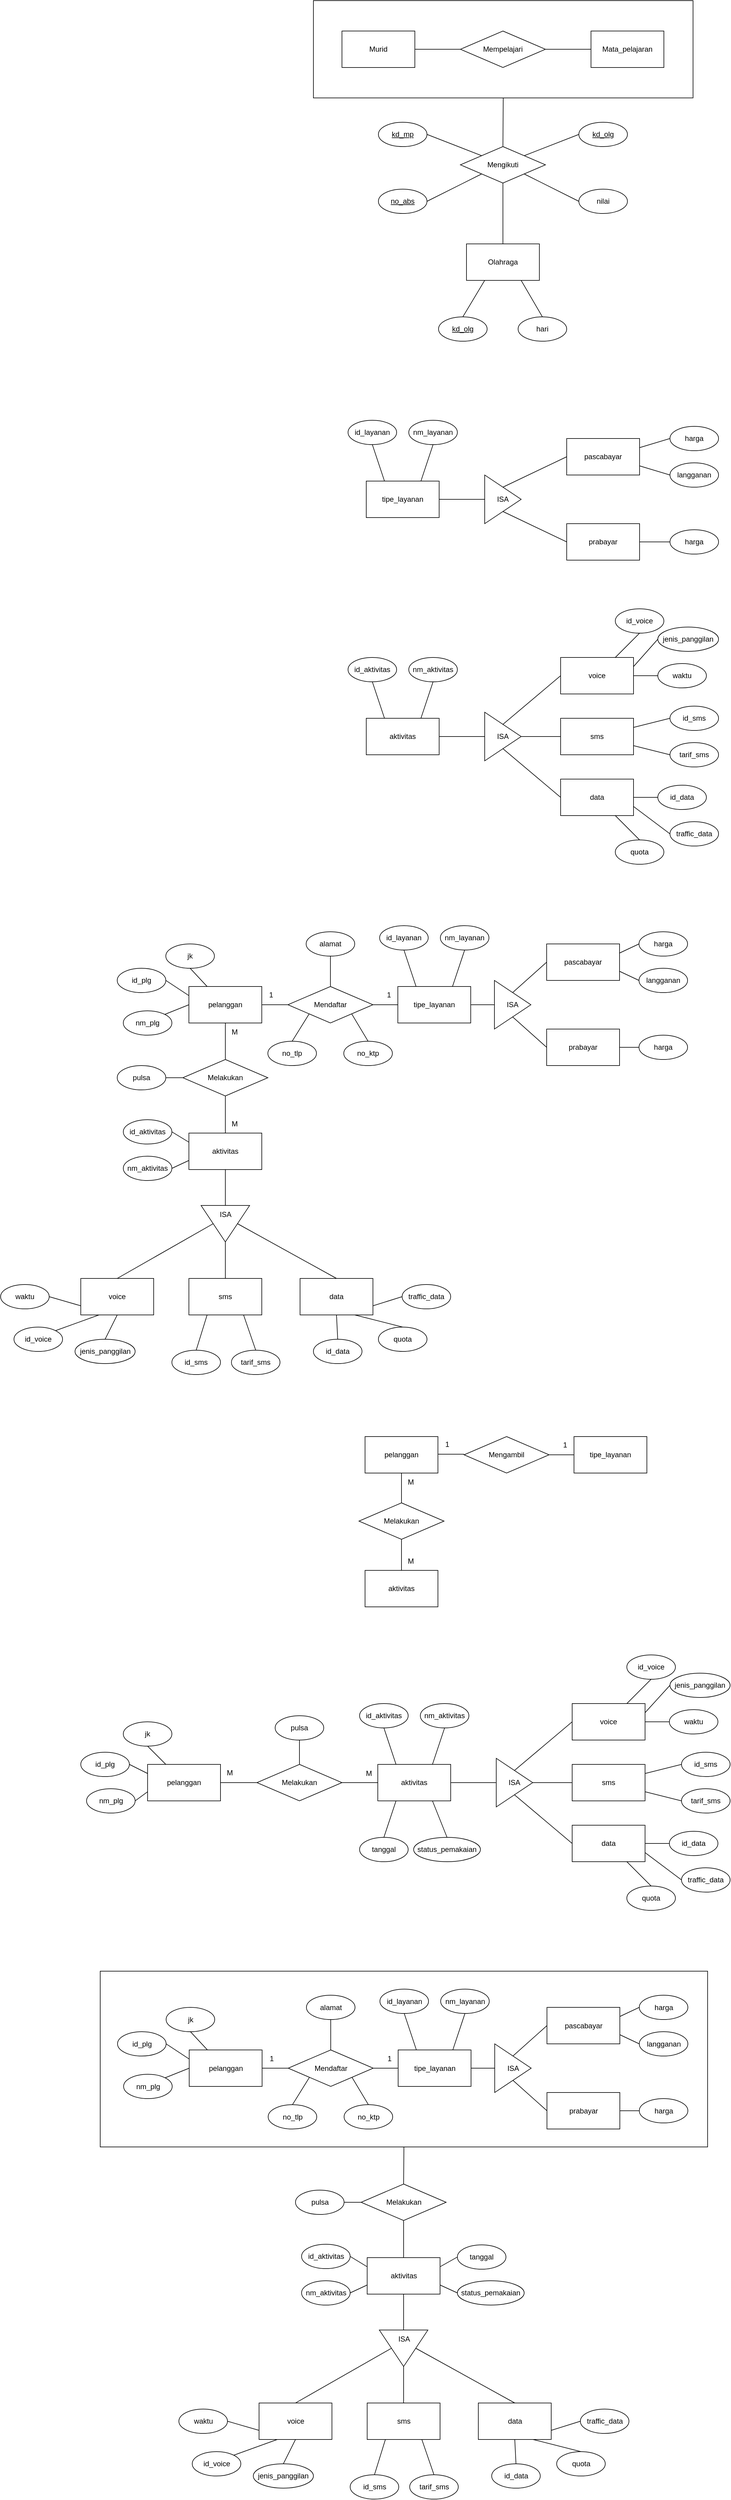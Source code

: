 <mxfile version="23.1.6" type="github">
  <diagram name="Page-1" id="i_Ftmz4VqTEjdnsdQ-U9">
    <mxGraphModel dx="5383" dy="1977" grid="1" gridSize="10" guides="1" tooltips="1" connect="1" arrows="1" fold="1" page="1" pageScale="1" pageWidth="850" pageHeight="1100" math="0" shadow="0">
      <root>
        <mxCell id="0" />
        <mxCell id="1" parent="0" />
        <mxCell id="U-VPhvxLzbhWytf5UJwZ-6" value="" style="rounded=0;whiteSpace=wrap;html=1;fillColor=none;" vertex="1" parent="1">
          <mxGeometry x="113" y="280" width="625" height="160" as="geometry" />
        </mxCell>
        <mxCell id="U-VPhvxLzbhWytf5UJwZ-7" value="Mempelajari" style="rhombus;whiteSpace=wrap;html=1;" vertex="1" parent="1">
          <mxGeometry x="355" y="330" width="140" height="60" as="geometry" />
        </mxCell>
        <mxCell id="U-VPhvxLzbhWytf5UJwZ-8" value="Murid" style="rounded=0;whiteSpace=wrap;html=1;" vertex="1" parent="1">
          <mxGeometry x="160" y="330" width="120" height="60" as="geometry" />
        </mxCell>
        <mxCell id="U-VPhvxLzbhWytf5UJwZ-9" value="Mata_pelajaran" style="rounded=0;whiteSpace=wrap;html=1;" vertex="1" parent="1">
          <mxGeometry x="570" y="330" width="120" height="60" as="geometry" />
        </mxCell>
        <mxCell id="U-VPhvxLzbhWytf5UJwZ-10" value="Mengikuti" style="rhombus;whiteSpace=wrap;html=1;" vertex="1" parent="1">
          <mxGeometry x="355" y="520" width="140" height="60" as="geometry" />
        </mxCell>
        <mxCell id="U-VPhvxLzbhWytf5UJwZ-12" value="Olahraga" style="rounded=0;whiteSpace=wrap;html=1;" vertex="1" parent="1">
          <mxGeometry x="365" y="680" width="120" height="60" as="geometry" />
        </mxCell>
        <mxCell id="U-VPhvxLzbhWytf5UJwZ-13" value="" style="endArrow=none;html=1;rounded=0;entryX=0;entryY=0.5;entryDx=0;entryDy=0;exitX=1;exitY=0.5;exitDx=0;exitDy=0;" edge="1" parent="1" source="U-VPhvxLzbhWytf5UJwZ-8" target="U-VPhvxLzbhWytf5UJwZ-7">
          <mxGeometry width="50" height="50" relative="1" as="geometry">
            <mxPoint x="380" y="570" as="sourcePoint" />
            <mxPoint x="430" y="520" as="targetPoint" />
          </mxGeometry>
        </mxCell>
        <mxCell id="U-VPhvxLzbhWytf5UJwZ-14" value="" style="endArrow=none;html=1;rounded=0;exitX=0.5;exitY=0;exitDx=0;exitDy=0;entryX=0.5;entryY=1;entryDx=0;entryDy=0;" edge="1" parent="1" source="U-VPhvxLzbhWytf5UJwZ-12" target="U-VPhvxLzbhWytf5UJwZ-10">
          <mxGeometry width="50" height="50" relative="1" as="geometry">
            <mxPoint x="400" y="580" as="sourcePoint" />
            <mxPoint x="450" y="530" as="targetPoint" />
          </mxGeometry>
        </mxCell>
        <mxCell id="U-VPhvxLzbhWytf5UJwZ-15" value="" style="endArrow=none;html=1;rounded=0;entryX=0.5;entryY=1;entryDx=0;entryDy=0;exitX=0.5;exitY=0;exitDx=0;exitDy=0;" edge="1" parent="1" source="U-VPhvxLzbhWytf5UJwZ-10" target="U-VPhvxLzbhWytf5UJwZ-6">
          <mxGeometry width="50" height="50" relative="1" as="geometry">
            <mxPoint x="400" y="580" as="sourcePoint" />
            <mxPoint x="450" y="530" as="targetPoint" />
          </mxGeometry>
        </mxCell>
        <mxCell id="U-VPhvxLzbhWytf5UJwZ-16" value="" style="endArrow=none;html=1;rounded=0;entryX=1;entryY=0.5;entryDx=0;entryDy=0;exitX=0;exitY=0.5;exitDx=0;exitDy=0;" edge="1" parent="1" source="U-VPhvxLzbhWytf5UJwZ-9" target="U-VPhvxLzbhWytf5UJwZ-7">
          <mxGeometry width="50" height="50" relative="1" as="geometry">
            <mxPoint x="400" y="580" as="sourcePoint" />
            <mxPoint x="450" y="530" as="targetPoint" />
          </mxGeometry>
        </mxCell>
        <mxCell id="U-VPhvxLzbhWytf5UJwZ-17" value="&lt;u&gt;kd_mp&lt;/u&gt;" style="ellipse;whiteSpace=wrap;html=1;" vertex="1" parent="1">
          <mxGeometry x="220" y="480" width="80" height="40" as="geometry" />
        </mxCell>
        <mxCell id="U-VPhvxLzbhWytf5UJwZ-18" value="&lt;u&gt;kd_olg&lt;/u&gt;" style="ellipse;whiteSpace=wrap;html=1;" vertex="1" parent="1">
          <mxGeometry x="319" y="800" width="80" height="40" as="geometry" />
        </mxCell>
        <mxCell id="U-VPhvxLzbhWytf5UJwZ-20" value="hari" style="ellipse;whiteSpace=wrap;html=1;" vertex="1" parent="1">
          <mxGeometry x="450" y="800" width="80" height="40" as="geometry" />
        </mxCell>
        <mxCell id="U-VPhvxLzbhWytf5UJwZ-21" value="&lt;u&gt;no_abs&lt;/u&gt;" style="ellipse;whiteSpace=wrap;html=1;" vertex="1" parent="1">
          <mxGeometry x="220" y="590" width="80" height="40" as="geometry" />
        </mxCell>
        <mxCell id="U-VPhvxLzbhWytf5UJwZ-22" value="nilai" style="ellipse;whiteSpace=wrap;html=1;" vertex="1" parent="1">
          <mxGeometry x="550" y="590" width="80" height="40" as="geometry" />
        </mxCell>
        <mxCell id="U-VPhvxLzbhWytf5UJwZ-23" value="&lt;u&gt;kd_olg&lt;/u&gt;" style="ellipse;whiteSpace=wrap;html=1;" vertex="1" parent="1">
          <mxGeometry x="550" y="480" width="80" height="40" as="geometry" />
        </mxCell>
        <mxCell id="U-VPhvxLzbhWytf5UJwZ-25" value="" style="endArrow=none;html=1;rounded=0;exitX=0.75;exitY=1;exitDx=0;exitDy=0;entryX=0.5;entryY=0;entryDx=0;entryDy=0;" edge="1" parent="1" source="U-VPhvxLzbhWytf5UJwZ-12" target="U-VPhvxLzbhWytf5UJwZ-20">
          <mxGeometry width="50" height="50" relative="1" as="geometry">
            <mxPoint x="380" y="650" as="sourcePoint" />
            <mxPoint x="430" y="600" as="targetPoint" />
          </mxGeometry>
        </mxCell>
        <mxCell id="U-VPhvxLzbhWytf5UJwZ-26" value="" style="endArrow=none;html=1;rounded=0;exitX=0.25;exitY=1;exitDx=0;exitDy=0;entryX=0.5;entryY=0;entryDx=0;entryDy=0;" edge="1" parent="1" source="U-VPhvxLzbhWytf5UJwZ-12" target="U-VPhvxLzbhWytf5UJwZ-18">
          <mxGeometry width="50" height="50" relative="1" as="geometry">
            <mxPoint x="380" y="650" as="sourcePoint" />
            <mxPoint x="430" y="600" as="targetPoint" />
          </mxGeometry>
        </mxCell>
        <mxCell id="U-VPhvxLzbhWytf5UJwZ-27" value="" style="endArrow=none;html=1;rounded=0;exitX=1;exitY=0;exitDx=0;exitDy=0;entryX=0;entryY=0.5;entryDx=0;entryDy=0;" edge="1" parent="1" source="U-VPhvxLzbhWytf5UJwZ-10" target="U-VPhvxLzbhWytf5UJwZ-23">
          <mxGeometry width="50" height="50" relative="1" as="geometry">
            <mxPoint x="380" y="650" as="sourcePoint" />
            <mxPoint x="430" y="600" as="targetPoint" />
          </mxGeometry>
        </mxCell>
        <mxCell id="U-VPhvxLzbhWytf5UJwZ-28" value="" style="endArrow=none;html=1;rounded=0;exitX=1;exitY=1;exitDx=0;exitDy=0;entryX=0;entryY=0.5;entryDx=0;entryDy=0;" edge="1" parent="1" source="U-VPhvxLzbhWytf5UJwZ-10" target="U-VPhvxLzbhWytf5UJwZ-22">
          <mxGeometry width="50" height="50" relative="1" as="geometry">
            <mxPoint x="380" y="650" as="sourcePoint" />
            <mxPoint x="430" y="600" as="targetPoint" />
          </mxGeometry>
        </mxCell>
        <mxCell id="U-VPhvxLzbhWytf5UJwZ-29" value="" style="endArrow=none;html=1;rounded=0;exitX=1;exitY=0.5;exitDx=0;exitDy=0;entryX=0;entryY=1;entryDx=0;entryDy=0;" edge="1" parent="1" source="U-VPhvxLzbhWytf5UJwZ-21" target="U-VPhvxLzbhWytf5UJwZ-10">
          <mxGeometry width="50" height="50" relative="1" as="geometry">
            <mxPoint x="380" y="650" as="sourcePoint" />
            <mxPoint x="430" y="600" as="targetPoint" />
          </mxGeometry>
        </mxCell>
        <mxCell id="U-VPhvxLzbhWytf5UJwZ-30" value="" style="endArrow=none;html=1;rounded=0;entryX=1;entryY=0.5;entryDx=0;entryDy=0;exitX=0;exitY=0;exitDx=0;exitDy=0;" edge="1" parent="1" source="U-VPhvxLzbhWytf5UJwZ-10" target="U-VPhvxLzbhWytf5UJwZ-17">
          <mxGeometry width="50" height="50" relative="1" as="geometry">
            <mxPoint x="380" y="650" as="sourcePoint" />
            <mxPoint x="430" y="600" as="targetPoint" />
          </mxGeometry>
        </mxCell>
        <mxCell id="U-VPhvxLzbhWytf5UJwZ-31" value="tipe_layanan" style="rounded=0;whiteSpace=wrap;html=1;" vertex="1" parent="1">
          <mxGeometry x="200" y="1070" width="120" height="60" as="geometry" />
        </mxCell>
        <mxCell id="U-VPhvxLzbhWytf5UJwZ-32" value="ISA" style="triangle;whiteSpace=wrap;html=1;" vertex="1" parent="1">
          <mxGeometry x="395" y="1060" width="60" height="80" as="geometry" />
        </mxCell>
        <mxCell id="U-VPhvxLzbhWytf5UJwZ-33" value="prabayar" style="rounded=0;whiteSpace=wrap;html=1;" vertex="1" parent="1">
          <mxGeometry x="530" y="1140" width="120" height="60" as="geometry" />
        </mxCell>
        <mxCell id="U-VPhvxLzbhWytf5UJwZ-35" value="pascabayar" style="rounded=0;whiteSpace=wrap;html=1;" vertex="1" parent="1">
          <mxGeometry x="530" y="1000" width="120" height="60" as="geometry" />
        </mxCell>
        <mxCell id="U-VPhvxLzbhWytf5UJwZ-36" value="harga" style="ellipse;whiteSpace=wrap;html=1;" vertex="1" parent="1">
          <mxGeometry x="700" y="1150" width="80" height="40" as="geometry" />
        </mxCell>
        <mxCell id="U-VPhvxLzbhWytf5UJwZ-37" value="langganan" style="ellipse;whiteSpace=wrap;html=1;" vertex="1" parent="1">
          <mxGeometry x="700" y="1040" width="80" height="40" as="geometry" />
        </mxCell>
        <mxCell id="U-VPhvxLzbhWytf5UJwZ-38" value="harga" style="ellipse;whiteSpace=wrap;html=1;" vertex="1" parent="1">
          <mxGeometry x="700" y="980" width="80" height="40" as="geometry" />
        </mxCell>
        <mxCell id="U-VPhvxLzbhWytf5UJwZ-39" value="id_layanan" style="ellipse;whiteSpace=wrap;html=1;" vertex="1" parent="1">
          <mxGeometry x="170" y="970" width="80" height="40" as="geometry" />
        </mxCell>
        <mxCell id="U-VPhvxLzbhWytf5UJwZ-40" value="nm_layanan" style="ellipse;whiteSpace=wrap;html=1;" vertex="1" parent="1">
          <mxGeometry x="270" y="970" width="80" height="40" as="geometry" />
        </mxCell>
        <mxCell id="U-VPhvxLzbhWytf5UJwZ-41" value="" style="endArrow=none;html=1;rounded=0;entryX=1;entryY=0.5;entryDx=0;entryDy=0;exitX=0;exitY=0.5;exitDx=0;exitDy=0;" edge="1" parent="1" source="U-VPhvxLzbhWytf5UJwZ-36" target="U-VPhvxLzbhWytf5UJwZ-33">
          <mxGeometry width="50" height="50" relative="1" as="geometry">
            <mxPoint x="430" y="1090" as="sourcePoint" />
            <mxPoint x="480" y="1040" as="targetPoint" />
          </mxGeometry>
        </mxCell>
        <mxCell id="U-VPhvxLzbhWytf5UJwZ-42" value="" style="endArrow=none;html=1;rounded=0;entryX=0;entryY=0.5;entryDx=0;entryDy=0;exitX=1;exitY=0.75;exitDx=0;exitDy=0;" edge="1" parent="1" source="U-VPhvxLzbhWytf5UJwZ-35" target="U-VPhvxLzbhWytf5UJwZ-37">
          <mxGeometry width="50" height="50" relative="1" as="geometry">
            <mxPoint x="430" y="1090" as="sourcePoint" />
            <mxPoint x="480" y="1040" as="targetPoint" />
          </mxGeometry>
        </mxCell>
        <mxCell id="U-VPhvxLzbhWytf5UJwZ-43" value="" style="endArrow=none;html=1;rounded=0;entryX=0;entryY=0.5;entryDx=0;entryDy=0;exitX=1;exitY=0.25;exitDx=0;exitDy=0;" edge="1" parent="1" source="U-VPhvxLzbhWytf5UJwZ-35" target="U-VPhvxLzbhWytf5UJwZ-38">
          <mxGeometry width="50" height="50" relative="1" as="geometry">
            <mxPoint x="430" y="1090" as="sourcePoint" />
            <mxPoint x="480" y="1040" as="targetPoint" />
          </mxGeometry>
        </mxCell>
        <mxCell id="U-VPhvxLzbhWytf5UJwZ-44" value="" style="endArrow=none;html=1;rounded=0;entryX=0;entryY=0.5;entryDx=0;entryDy=0;exitX=0.5;exitY=1;exitDx=0;exitDy=0;" edge="1" parent="1" source="U-VPhvxLzbhWytf5UJwZ-32" target="U-VPhvxLzbhWytf5UJwZ-33">
          <mxGeometry width="50" height="50" relative="1" as="geometry">
            <mxPoint x="430" y="1090" as="sourcePoint" />
            <mxPoint x="480" y="1040" as="targetPoint" />
          </mxGeometry>
        </mxCell>
        <mxCell id="U-VPhvxLzbhWytf5UJwZ-45" value="" style="endArrow=none;html=1;rounded=0;entryX=0;entryY=0.5;entryDx=0;entryDy=0;exitX=0.5;exitY=0;exitDx=0;exitDy=0;" edge="1" parent="1" source="U-VPhvxLzbhWytf5UJwZ-32" target="U-VPhvxLzbhWytf5UJwZ-35">
          <mxGeometry width="50" height="50" relative="1" as="geometry">
            <mxPoint x="430" y="1090" as="sourcePoint" />
            <mxPoint x="480" y="1040" as="targetPoint" />
          </mxGeometry>
        </mxCell>
        <mxCell id="U-VPhvxLzbhWytf5UJwZ-46" value="" style="endArrow=none;html=1;rounded=0;exitX=1;exitY=0.5;exitDx=0;exitDy=0;entryX=0;entryY=0.5;entryDx=0;entryDy=0;" edge="1" parent="1" source="U-VPhvxLzbhWytf5UJwZ-31" target="U-VPhvxLzbhWytf5UJwZ-32">
          <mxGeometry width="50" height="50" relative="1" as="geometry">
            <mxPoint x="430" y="1090" as="sourcePoint" />
            <mxPoint x="480" y="1040" as="targetPoint" />
          </mxGeometry>
        </mxCell>
        <mxCell id="U-VPhvxLzbhWytf5UJwZ-47" value="" style="endArrow=none;html=1;rounded=0;exitX=0.5;exitY=1;exitDx=0;exitDy=0;entryX=0.25;entryY=0;entryDx=0;entryDy=0;" edge="1" parent="1" source="U-VPhvxLzbhWytf5UJwZ-39" target="U-VPhvxLzbhWytf5UJwZ-31">
          <mxGeometry width="50" height="50" relative="1" as="geometry">
            <mxPoint x="430" y="1090" as="sourcePoint" />
            <mxPoint x="480" y="1040" as="targetPoint" />
          </mxGeometry>
        </mxCell>
        <mxCell id="U-VPhvxLzbhWytf5UJwZ-48" value="" style="endArrow=none;html=1;rounded=0;exitX=0.5;exitY=1;exitDx=0;exitDy=0;entryX=0.75;entryY=0;entryDx=0;entryDy=0;" edge="1" parent="1" source="U-VPhvxLzbhWytf5UJwZ-40" target="U-VPhvxLzbhWytf5UJwZ-31">
          <mxGeometry width="50" height="50" relative="1" as="geometry">
            <mxPoint x="430" y="1090" as="sourcePoint" />
            <mxPoint x="480" y="1040" as="targetPoint" />
          </mxGeometry>
        </mxCell>
        <mxCell id="U-VPhvxLzbhWytf5UJwZ-49" value="aktivitas" style="rounded=0;whiteSpace=wrap;html=1;" vertex="1" parent="1">
          <mxGeometry x="200" y="1460" width="120" height="60" as="geometry" />
        </mxCell>
        <mxCell id="U-VPhvxLzbhWytf5UJwZ-50" value="ISA" style="triangle;whiteSpace=wrap;html=1;" vertex="1" parent="1">
          <mxGeometry x="395" y="1450" width="60" height="80" as="geometry" />
        </mxCell>
        <mxCell id="U-VPhvxLzbhWytf5UJwZ-51" value="data" style="rounded=0;whiteSpace=wrap;html=1;" vertex="1" parent="1">
          <mxGeometry x="520" y="1560" width="120" height="60" as="geometry" />
        </mxCell>
        <mxCell id="U-VPhvxLzbhWytf5UJwZ-52" value="voice" style="rounded=0;whiteSpace=wrap;html=1;" vertex="1" parent="1">
          <mxGeometry x="520" y="1360" width="120" height="60" as="geometry" />
        </mxCell>
        <mxCell id="U-VPhvxLzbhWytf5UJwZ-53" value="id_data" style="ellipse;whiteSpace=wrap;html=1;" vertex="1" parent="1">
          <mxGeometry x="680" y="1570" width="80" height="40" as="geometry" />
        </mxCell>
        <mxCell id="U-VPhvxLzbhWytf5UJwZ-54" value="jenis_panggilan" style="ellipse;whiteSpace=wrap;html=1;" vertex="1" parent="1">
          <mxGeometry x="680" y="1310" width="100" height="40" as="geometry" />
        </mxCell>
        <mxCell id="U-VPhvxLzbhWytf5UJwZ-55" value="id_voice" style="ellipse;whiteSpace=wrap;html=1;" vertex="1" parent="1">
          <mxGeometry x="610" y="1280" width="80" height="40" as="geometry" />
        </mxCell>
        <mxCell id="U-VPhvxLzbhWytf5UJwZ-56" value="id_aktivitas" style="ellipse;whiteSpace=wrap;html=1;" vertex="1" parent="1">
          <mxGeometry x="170" y="1360" width="80" height="40" as="geometry" />
        </mxCell>
        <mxCell id="U-VPhvxLzbhWytf5UJwZ-57" value="nm_aktivitas" style="ellipse;whiteSpace=wrap;html=1;" vertex="1" parent="1">
          <mxGeometry x="270" y="1360" width="80" height="40" as="geometry" />
        </mxCell>
        <mxCell id="U-VPhvxLzbhWytf5UJwZ-61" value="" style="endArrow=none;html=1;rounded=0;entryX=0;entryY=0.5;entryDx=0;entryDy=0;exitX=0.5;exitY=1;exitDx=0;exitDy=0;" edge="1" parent="1" source="U-VPhvxLzbhWytf5UJwZ-50" target="U-VPhvxLzbhWytf5UJwZ-51">
          <mxGeometry width="50" height="50" relative="1" as="geometry">
            <mxPoint x="430" y="1480" as="sourcePoint" />
            <mxPoint x="480" y="1430" as="targetPoint" />
          </mxGeometry>
        </mxCell>
        <mxCell id="U-VPhvxLzbhWytf5UJwZ-62" value="" style="endArrow=none;html=1;rounded=0;entryX=0;entryY=0.5;entryDx=0;entryDy=0;exitX=0.5;exitY=0;exitDx=0;exitDy=0;" edge="1" parent="1" source="U-VPhvxLzbhWytf5UJwZ-50" target="U-VPhvxLzbhWytf5UJwZ-52">
          <mxGeometry width="50" height="50" relative="1" as="geometry">
            <mxPoint x="430" y="1480" as="sourcePoint" />
            <mxPoint x="480" y="1430" as="targetPoint" />
          </mxGeometry>
        </mxCell>
        <mxCell id="U-VPhvxLzbhWytf5UJwZ-63" value="" style="endArrow=none;html=1;rounded=0;exitX=1;exitY=0.5;exitDx=0;exitDy=0;entryX=0;entryY=0.5;entryDx=0;entryDy=0;" edge="1" parent="1" source="U-VPhvxLzbhWytf5UJwZ-49" target="U-VPhvxLzbhWytf5UJwZ-50">
          <mxGeometry width="50" height="50" relative="1" as="geometry">
            <mxPoint x="430" y="1480" as="sourcePoint" />
            <mxPoint x="480" y="1430" as="targetPoint" />
          </mxGeometry>
        </mxCell>
        <mxCell id="U-VPhvxLzbhWytf5UJwZ-64" value="" style="endArrow=none;html=1;rounded=0;exitX=0.5;exitY=1;exitDx=0;exitDy=0;entryX=0.25;entryY=0;entryDx=0;entryDy=0;" edge="1" parent="1" source="U-VPhvxLzbhWytf5UJwZ-56" target="U-VPhvxLzbhWytf5UJwZ-49">
          <mxGeometry width="50" height="50" relative="1" as="geometry">
            <mxPoint x="430" y="1480" as="sourcePoint" />
            <mxPoint x="480" y="1430" as="targetPoint" />
          </mxGeometry>
        </mxCell>
        <mxCell id="U-VPhvxLzbhWytf5UJwZ-65" value="" style="endArrow=none;html=1;rounded=0;exitX=0.5;exitY=1;exitDx=0;exitDy=0;entryX=0.75;entryY=0;entryDx=0;entryDy=0;" edge="1" parent="1" source="U-VPhvxLzbhWytf5UJwZ-57" target="U-VPhvxLzbhWytf5UJwZ-49">
          <mxGeometry width="50" height="50" relative="1" as="geometry">
            <mxPoint x="430" y="1480" as="sourcePoint" />
            <mxPoint x="480" y="1430" as="targetPoint" />
          </mxGeometry>
        </mxCell>
        <mxCell id="U-VPhvxLzbhWytf5UJwZ-66" value="sms" style="rounded=0;whiteSpace=wrap;html=1;" vertex="1" parent="1">
          <mxGeometry x="520" y="1460" width="120" height="60" as="geometry" />
        </mxCell>
        <mxCell id="U-VPhvxLzbhWytf5UJwZ-67" value="waktu" style="ellipse;whiteSpace=wrap;html=1;" vertex="1" parent="1">
          <mxGeometry x="680" y="1370" width="80" height="40" as="geometry" />
        </mxCell>
        <mxCell id="U-VPhvxLzbhWytf5UJwZ-68" value="tarif_sms" style="ellipse;whiteSpace=wrap;html=1;" vertex="1" parent="1">
          <mxGeometry x="700" y="1500" width="80" height="40" as="geometry" />
        </mxCell>
        <mxCell id="U-VPhvxLzbhWytf5UJwZ-69" value="id_sms" style="ellipse;whiteSpace=wrap;html=1;" vertex="1" parent="1">
          <mxGeometry x="700" y="1440" width="80" height="40" as="geometry" />
        </mxCell>
        <mxCell id="U-VPhvxLzbhWytf5UJwZ-70" value="quota" style="ellipse;whiteSpace=wrap;html=1;" vertex="1" parent="1">
          <mxGeometry x="610" y="1660" width="80" height="40" as="geometry" />
        </mxCell>
        <mxCell id="U-VPhvxLzbhWytf5UJwZ-71" value="traffic_data" style="ellipse;whiteSpace=wrap;html=1;" vertex="1" parent="1">
          <mxGeometry x="700" y="1630" width="80" height="40" as="geometry" />
        </mxCell>
        <mxCell id="U-VPhvxLzbhWytf5UJwZ-72" value="" style="endArrow=none;html=1;rounded=0;entryX=0.75;entryY=1;entryDx=0;entryDy=0;exitX=0.5;exitY=0;exitDx=0;exitDy=0;" edge="1" parent="1" source="U-VPhvxLzbhWytf5UJwZ-70" target="U-VPhvxLzbhWytf5UJwZ-51">
          <mxGeometry width="50" height="50" relative="1" as="geometry">
            <mxPoint x="540" y="1690" as="sourcePoint" />
            <mxPoint x="590" y="1640" as="targetPoint" />
          </mxGeometry>
        </mxCell>
        <mxCell id="U-VPhvxLzbhWytf5UJwZ-73" value="" style="endArrow=none;html=1;rounded=0;exitX=1;exitY=0.75;exitDx=0;exitDy=0;entryX=0;entryY=0.5;entryDx=0;entryDy=0;" edge="1" parent="1" source="U-VPhvxLzbhWytf5UJwZ-51" target="U-VPhvxLzbhWytf5UJwZ-71">
          <mxGeometry width="50" height="50" relative="1" as="geometry">
            <mxPoint x="530" y="1470" as="sourcePoint" />
            <mxPoint x="660" y="1550" as="targetPoint" />
          </mxGeometry>
        </mxCell>
        <mxCell id="U-VPhvxLzbhWytf5UJwZ-74" value="" style="endArrow=none;html=1;rounded=0;exitX=0;exitY=0.5;exitDx=0;exitDy=0;entryX=1;entryY=0.5;entryDx=0;entryDy=0;" edge="1" parent="1" source="U-VPhvxLzbhWytf5UJwZ-53" target="U-VPhvxLzbhWytf5UJwZ-51">
          <mxGeometry width="50" height="50" relative="1" as="geometry">
            <mxPoint x="530" y="1470" as="sourcePoint" />
            <mxPoint x="580" y="1420" as="targetPoint" />
          </mxGeometry>
        </mxCell>
        <mxCell id="U-VPhvxLzbhWytf5UJwZ-75" value="" style="endArrow=none;html=1;rounded=0;entryX=0;entryY=0.5;entryDx=0;entryDy=0;exitX=1;exitY=0.75;exitDx=0;exitDy=0;" edge="1" parent="1" source="U-VPhvxLzbhWytf5UJwZ-66" target="U-VPhvxLzbhWytf5UJwZ-68">
          <mxGeometry width="50" height="50" relative="1" as="geometry">
            <mxPoint x="530" y="1470" as="sourcePoint" />
            <mxPoint x="580" y="1420" as="targetPoint" />
          </mxGeometry>
        </mxCell>
        <mxCell id="U-VPhvxLzbhWytf5UJwZ-76" value="" style="endArrow=none;html=1;rounded=0;entryX=0;entryY=0.5;entryDx=0;entryDy=0;exitX=1;exitY=0.25;exitDx=0;exitDy=0;" edge="1" parent="1" source="U-VPhvxLzbhWytf5UJwZ-66" target="U-VPhvxLzbhWytf5UJwZ-69">
          <mxGeometry width="50" height="50" relative="1" as="geometry">
            <mxPoint x="530" y="1470" as="sourcePoint" />
            <mxPoint x="580" y="1420" as="targetPoint" />
          </mxGeometry>
        </mxCell>
        <mxCell id="U-VPhvxLzbhWytf5UJwZ-77" value="" style="endArrow=none;html=1;rounded=0;entryX=0;entryY=0.5;entryDx=0;entryDy=0;exitX=1;exitY=0.5;exitDx=0;exitDy=0;" edge="1" parent="1" source="U-VPhvxLzbhWytf5UJwZ-52" target="U-VPhvxLzbhWytf5UJwZ-67">
          <mxGeometry width="50" height="50" relative="1" as="geometry">
            <mxPoint x="530" y="1470" as="sourcePoint" />
            <mxPoint x="580" y="1420" as="targetPoint" />
          </mxGeometry>
        </mxCell>
        <mxCell id="U-VPhvxLzbhWytf5UJwZ-78" value="" style="endArrow=none;html=1;rounded=0;entryX=0;entryY=0.5;entryDx=0;entryDy=0;exitX=1;exitY=0.25;exitDx=0;exitDy=0;" edge="1" parent="1" source="U-VPhvxLzbhWytf5UJwZ-52" target="U-VPhvxLzbhWytf5UJwZ-54">
          <mxGeometry width="50" height="50" relative="1" as="geometry">
            <mxPoint x="530" y="1470" as="sourcePoint" />
            <mxPoint x="580" y="1420" as="targetPoint" />
          </mxGeometry>
        </mxCell>
        <mxCell id="U-VPhvxLzbhWytf5UJwZ-79" value="" style="endArrow=none;html=1;rounded=0;entryX=0.5;entryY=1;entryDx=0;entryDy=0;exitX=0.75;exitY=0;exitDx=0;exitDy=0;" edge="1" parent="1" source="U-VPhvxLzbhWytf5UJwZ-52" target="U-VPhvxLzbhWytf5UJwZ-55">
          <mxGeometry width="50" height="50" relative="1" as="geometry">
            <mxPoint x="530" y="1470" as="sourcePoint" />
            <mxPoint x="580" y="1420" as="targetPoint" />
          </mxGeometry>
        </mxCell>
        <mxCell id="U-VPhvxLzbhWytf5UJwZ-80" value="tipe_layanan" style="rounded=0;whiteSpace=wrap;html=1;" vertex="1" parent="1">
          <mxGeometry x="252" y="1901" width="120" height="60" as="geometry" />
        </mxCell>
        <mxCell id="U-VPhvxLzbhWytf5UJwZ-81" value="ISA" style="triangle;whiteSpace=wrap;html=1;" vertex="1" parent="1">
          <mxGeometry x="411" y="1891" width="60" height="80" as="geometry" />
        </mxCell>
        <mxCell id="U-VPhvxLzbhWytf5UJwZ-82" value="prabayar" style="rounded=0;whiteSpace=wrap;html=1;" vertex="1" parent="1">
          <mxGeometry x="497" y="1971" width="120" height="60" as="geometry" />
        </mxCell>
        <mxCell id="U-VPhvxLzbhWytf5UJwZ-83" value="pascabayar" style="rounded=0;whiteSpace=wrap;html=1;" vertex="1" parent="1">
          <mxGeometry x="497" y="1831" width="120" height="60" as="geometry" />
        </mxCell>
        <mxCell id="U-VPhvxLzbhWytf5UJwZ-84" value="harga" style="ellipse;whiteSpace=wrap;html=1;" vertex="1" parent="1">
          <mxGeometry x="649" y="1981" width="80" height="40" as="geometry" />
        </mxCell>
        <mxCell id="U-VPhvxLzbhWytf5UJwZ-85" value="langganan" style="ellipse;whiteSpace=wrap;html=1;" vertex="1" parent="1">
          <mxGeometry x="649" y="1871" width="80" height="40" as="geometry" />
        </mxCell>
        <mxCell id="U-VPhvxLzbhWytf5UJwZ-86" value="harga" style="ellipse;whiteSpace=wrap;html=1;" vertex="1" parent="1">
          <mxGeometry x="649" y="1811" width="80" height="40" as="geometry" />
        </mxCell>
        <mxCell id="U-VPhvxLzbhWytf5UJwZ-87" value="id_layanan" style="ellipse;whiteSpace=wrap;html=1;" vertex="1" parent="1">
          <mxGeometry x="222" y="1801" width="80" height="40" as="geometry" />
        </mxCell>
        <mxCell id="U-VPhvxLzbhWytf5UJwZ-88" value="nm_layanan" style="ellipse;whiteSpace=wrap;html=1;" vertex="1" parent="1">
          <mxGeometry x="322" y="1801" width="80" height="40" as="geometry" />
        </mxCell>
        <mxCell id="U-VPhvxLzbhWytf5UJwZ-89" value="" style="endArrow=none;html=1;rounded=0;entryX=1;entryY=0.5;entryDx=0;entryDy=0;exitX=0;exitY=0.5;exitDx=0;exitDy=0;" edge="1" parent="1" source="U-VPhvxLzbhWytf5UJwZ-84" target="U-VPhvxLzbhWytf5UJwZ-82">
          <mxGeometry width="50" height="50" relative="1" as="geometry">
            <mxPoint x="397" y="1921" as="sourcePoint" />
            <mxPoint x="447" y="1871" as="targetPoint" />
          </mxGeometry>
        </mxCell>
        <mxCell id="U-VPhvxLzbhWytf5UJwZ-90" value="" style="endArrow=none;html=1;rounded=0;entryX=0;entryY=0.5;entryDx=0;entryDy=0;exitX=1;exitY=0.75;exitDx=0;exitDy=0;" edge="1" parent="1" source="U-VPhvxLzbhWytf5UJwZ-83" target="U-VPhvxLzbhWytf5UJwZ-85">
          <mxGeometry width="50" height="50" relative="1" as="geometry">
            <mxPoint x="397" y="1921" as="sourcePoint" />
            <mxPoint x="447" y="1871" as="targetPoint" />
          </mxGeometry>
        </mxCell>
        <mxCell id="U-VPhvxLzbhWytf5UJwZ-91" value="" style="endArrow=none;html=1;rounded=0;entryX=0;entryY=0.5;entryDx=0;entryDy=0;exitX=1;exitY=0.25;exitDx=0;exitDy=0;" edge="1" parent="1" source="U-VPhvxLzbhWytf5UJwZ-83" target="U-VPhvxLzbhWytf5UJwZ-86">
          <mxGeometry width="50" height="50" relative="1" as="geometry">
            <mxPoint x="397" y="1921" as="sourcePoint" />
            <mxPoint x="447" y="1871" as="targetPoint" />
          </mxGeometry>
        </mxCell>
        <mxCell id="U-VPhvxLzbhWytf5UJwZ-92" value="" style="endArrow=none;html=1;rounded=0;entryX=0;entryY=0.5;entryDx=0;entryDy=0;exitX=0.5;exitY=1;exitDx=0;exitDy=0;" edge="1" parent="1" source="U-VPhvxLzbhWytf5UJwZ-81" target="U-VPhvxLzbhWytf5UJwZ-82">
          <mxGeometry width="50" height="50" relative="1" as="geometry">
            <mxPoint x="397" y="1921" as="sourcePoint" />
            <mxPoint x="447" y="1871" as="targetPoint" />
          </mxGeometry>
        </mxCell>
        <mxCell id="U-VPhvxLzbhWytf5UJwZ-93" value="" style="endArrow=none;html=1;rounded=0;entryX=0;entryY=0.5;entryDx=0;entryDy=0;exitX=0.5;exitY=0;exitDx=0;exitDy=0;" edge="1" parent="1" source="U-VPhvxLzbhWytf5UJwZ-81" target="U-VPhvxLzbhWytf5UJwZ-83">
          <mxGeometry width="50" height="50" relative="1" as="geometry">
            <mxPoint x="397" y="1921" as="sourcePoint" />
            <mxPoint x="447" y="1871" as="targetPoint" />
          </mxGeometry>
        </mxCell>
        <mxCell id="U-VPhvxLzbhWytf5UJwZ-94" value="" style="endArrow=none;html=1;rounded=0;exitX=1;exitY=0.5;exitDx=0;exitDy=0;entryX=0;entryY=0.5;entryDx=0;entryDy=0;" edge="1" parent="1" source="U-VPhvxLzbhWytf5UJwZ-80" target="U-VPhvxLzbhWytf5UJwZ-81">
          <mxGeometry width="50" height="50" relative="1" as="geometry">
            <mxPoint x="446" y="1921" as="sourcePoint" />
            <mxPoint x="496" y="1871" as="targetPoint" />
          </mxGeometry>
        </mxCell>
        <mxCell id="U-VPhvxLzbhWytf5UJwZ-95" value="" style="endArrow=none;html=1;rounded=0;exitX=0.5;exitY=1;exitDx=0;exitDy=0;entryX=0.25;entryY=0;entryDx=0;entryDy=0;" edge="1" parent="1" source="U-VPhvxLzbhWytf5UJwZ-87" target="U-VPhvxLzbhWytf5UJwZ-80">
          <mxGeometry width="50" height="50" relative="1" as="geometry">
            <mxPoint x="482" y="1921" as="sourcePoint" />
            <mxPoint x="532" y="1871" as="targetPoint" />
          </mxGeometry>
        </mxCell>
        <mxCell id="U-VPhvxLzbhWytf5UJwZ-96" value="" style="endArrow=none;html=1;rounded=0;exitX=0.5;exitY=1;exitDx=0;exitDy=0;entryX=0.75;entryY=0;entryDx=0;entryDy=0;" edge="1" parent="1" source="U-VPhvxLzbhWytf5UJwZ-88" target="U-VPhvxLzbhWytf5UJwZ-80">
          <mxGeometry width="50" height="50" relative="1" as="geometry">
            <mxPoint x="482" y="1921" as="sourcePoint" />
            <mxPoint x="532" y="1871" as="targetPoint" />
          </mxGeometry>
        </mxCell>
        <mxCell id="U-VPhvxLzbhWytf5UJwZ-97" value="pelanggan" style="rounded=0;whiteSpace=wrap;html=1;" vertex="1" parent="1">
          <mxGeometry x="-92" y="1901" width="120" height="60" as="geometry" />
        </mxCell>
        <mxCell id="U-VPhvxLzbhWytf5UJwZ-98" value="nm_plg" style="ellipse;whiteSpace=wrap;html=1;" vertex="1" parent="1">
          <mxGeometry x="-200" y="1941" width="80" height="40" as="geometry" />
        </mxCell>
        <mxCell id="U-VPhvxLzbhWytf5UJwZ-99" value="no_ktp" style="ellipse;whiteSpace=wrap;html=1;" vertex="1" parent="1">
          <mxGeometry x="163" y="1991" width="80" height="40" as="geometry" />
        </mxCell>
        <mxCell id="U-VPhvxLzbhWytf5UJwZ-100" value="id_plg" style="ellipse;whiteSpace=wrap;html=1;" vertex="1" parent="1">
          <mxGeometry x="-210" y="1871" width="80" height="40" as="geometry" />
        </mxCell>
        <mxCell id="U-VPhvxLzbhWytf5UJwZ-101" value="alamat" style="ellipse;whiteSpace=wrap;html=1;" vertex="1" parent="1">
          <mxGeometry x="101" y="1811" width="80" height="40" as="geometry" />
        </mxCell>
        <mxCell id="U-VPhvxLzbhWytf5UJwZ-102" value="no_tlp" style="ellipse;whiteSpace=wrap;html=1;" vertex="1" parent="1">
          <mxGeometry x="38" y="1991" width="80" height="40" as="geometry" />
        </mxCell>
        <mxCell id="U-VPhvxLzbhWytf5UJwZ-103" value="jk" style="ellipse;whiteSpace=wrap;html=1;" vertex="1" parent="1">
          <mxGeometry x="-130" y="1831" width="80" height="40" as="geometry" />
        </mxCell>
        <mxCell id="U-VPhvxLzbhWytf5UJwZ-104" value="" style="endArrow=none;html=1;rounded=0;entryX=0.5;entryY=0;entryDx=0;entryDy=0;exitX=0.5;exitY=1;exitDx=0;exitDy=0;" edge="1" parent="1" source="U-VPhvxLzbhWytf5UJwZ-101" target="U-VPhvxLzbhWytf5UJwZ-111">
          <mxGeometry width="50" height="50" relative="1" as="geometry">
            <mxPoint x="-52" y="2021" as="sourcePoint" />
            <mxPoint x="-2" y="1971" as="targetPoint" />
          </mxGeometry>
        </mxCell>
        <mxCell id="U-VPhvxLzbhWytf5UJwZ-105" value="" style="endArrow=none;html=1;rounded=0;entryX=0.5;entryY=0;entryDx=0;entryDy=0;exitX=1;exitY=1;exitDx=0;exitDy=0;" edge="1" parent="1" source="U-VPhvxLzbhWytf5UJwZ-111" target="U-VPhvxLzbhWytf5UJwZ-99">
          <mxGeometry width="50" height="50" relative="1" as="geometry">
            <mxPoint x="8" y="1961" as="sourcePoint" />
            <mxPoint x="58" y="1911" as="targetPoint" />
          </mxGeometry>
        </mxCell>
        <mxCell id="U-VPhvxLzbhWytf5UJwZ-106" value="" style="endArrow=none;html=1;rounded=0;entryX=0.5;entryY=0;entryDx=0;entryDy=0;exitX=0;exitY=1;exitDx=0;exitDy=0;" edge="1" parent="1" source="U-VPhvxLzbhWytf5UJwZ-111" target="U-VPhvxLzbhWytf5UJwZ-102">
          <mxGeometry width="50" height="50" relative="1" as="geometry">
            <mxPoint x="8" y="1961" as="sourcePoint" />
            <mxPoint x="58" y="1911" as="targetPoint" />
          </mxGeometry>
        </mxCell>
        <mxCell id="U-VPhvxLzbhWytf5UJwZ-107" value="" style="endArrow=none;html=1;rounded=0;entryX=1;entryY=0.5;entryDx=0;entryDy=0;exitX=0;exitY=0.25;exitDx=0;exitDy=0;" edge="1" parent="1" source="U-VPhvxLzbhWytf5UJwZ-97" target="U-VPhvxLzbhWytf5UJwZ-100">
          <mxGeometry width="50" height="50" relative="1" as="geometry">
            <mxPoint x="-142" y="1921" as="sourcePoint" />
            <mxPoint x="-92" y="1871" as="targetPoint" />
          </mxGeometry>
        </mxCell>
        <mxCell id="U-VPhvxLzbhWytf5UJwZ-108" value="" style="endArrow=none;html=1;rounded=0;entryX=1;entryY=0;entryDx=0;entryDy=0;exitX=0;exitY=0.5;exitDx=0;exitDy=0;" edge="1" parent="1" source="U-VPhvxLzbhWytf5UJwZ-97" target="U-VPhvxLzbhWytf5UJwZ-98">
          <mxGeometry width="50" height="50" relative="1" as="geometry">
            <mxPoint x="-107" y="1891" as="sourcePoint" />
            <mxPoint x="-57" y="1841" as="targetPoint" />
          </mxGeometry>
        </mxCell>
        <mxCell id="U-VPhvxLzbhWytf5UJwZ-109" value="" style="endArrow=none;html=1;rounded=0;exitX=0.5;exitY=1;exitDx=0;exitDy=0;entryX=0.25;entryY=0;entryDx=0;entryDy=0;" edge="1" parent="1" source="U-VPhvxLzbhWytf5UJwZ-103" target="U-VPhvxLzbhWytf5UJwZ-97">
          <mxGeometry width="50" height="50" relative="1" as="geometry">
            <mxPoint x="8" y="1961" as="sourcePoint" />
            <mxPoint x="58" y="1911" as="targetPoint" />
          </mxGeometry>
        </mxCell>
        <mxCell id="U-VPhvxLzbhWytf5UJwZ-110" value="" style="endArrow=none;html=1;rounded=0;entryX=0;entryY=0.5;entryDx=0;entryDy=0;exitX=1;exitY=0.5;exitDx=0;exitDy=0;" edge="1" parent="1" source="U-VPhvxLzbhWytf5UJwZ-97" target="U-VPhvxLzbhWytf5UJwZ-111">
          <mxGeometry width="50" height="50" relative="1" as="geometry">
            <mxPoint x="201" y="1881" as="sourcePoint" />
            <mxPoint x="251" y="1831" as="targetPoint" />
          </mxGeometry>
        </mxCell>
        <mxCell id="U-VPhvxLzbhWytf5UJwZ-111" value="Mendaftar" style="rhombus;whiteSpace=wrap;html=1;" vertex="1" parent="1">
          <mxGeometry x="71" y="1901" width="140" height="60" as="geometry" />
        </mxCell>
        <mxCell id="U-VPhvxLzbhWytf5UJwZ-112" value="" style="endArrow=none;html=1;rounded=0;entryX=0;entryY=0.5;entryDx=0;entryDy=0;exitX=1;exitY=0.5;exitDx=0;exitDy=0;" edge="1" parent="1" source="U-VPhvxLzbhWytf5UJwZ-111" target="U-VPhvxLzbhWytf5UJwZ-80">
          <mxGeometry width="50" height="50" relative="1" as="geometry">
            <mxPoint x="30" y="1921" as="sourcePoint" />
            <mxPoint x="80" y="1871" as="targetPoint" />
          </mxGeometry>
        </mxCell>
        <mxCell id="U-VPhvxLzbhWytf5UJwZ-113" value="Melakukan" style="rhombus;whiteSpace=wrap;html=1;" vertex="1" parent="1">
          <mxGeometry x="-102" y="2021" width="140" height="60" as="geometry" />
        </mxCell>
        <mxCell id="U-VPhvxLzbhWytf5UJwZ-114" value="aktivitas" style="rounded=0;whiteSpace=wrap;html=1;" vertex="1" parent="1">
          <mxGeometry x="-92" y="2142" width="120" height="60" as="geometry" />
        </mxCell>
        <mxCell id="U-VPhvxLzbhWytf5UJwZ-115" value="" style="triangle;whiteSpace=wrap;html=1;rotation=90;" vertex="1" parent="1">
          <mxGeometry x="-62" y="2251" width="60" height="80" as="geometry" />
        </mxCell>
        <mxCell id="U-VPhvxLzbhWytf5UJwZ-116" value="data" style="rounded=0;whiteSpace=wrap;html=1;" vertex="1" parent="1">
          <mxGeometry x="91" y="2381" width="120" height="60" as="geometry" />
        </mxCell>
        <mxCell id="U-VPhvxLzbhWytf5UJwZ-117" value="voice" style="rounded=0;whiteSpace=wrap;html=1;" vertex="1" parent="1">
          <mxGeometry x="-270" y="2381" width="120" height="60" as="geometry" />
        </mxCell>
        <mxCell id="U-VPhvxLzbhWytf5UJwZ-118" value="id_data" style="ellipse;whiteSpace=wrap;html=1;" vertex="1" parent="1">
          <mxGeometry x="113" y="2481" width="80" height="40" as="geometry" />
        </mxCell>
        <mxCell id="U-VPhvxLzbhWytf5UJwZ-119" value="jenis_panggilan" style="ellipse;whiteSpace=wrap;html=1;" vertex="1" parent="1">
          <mxGeometry x="-279.5" y="2481" width="99" height="40" as="geometry" />
        </mxCell>
        <mxCell id="U-VPhvxLzbhWytf5UJwZ-120" value="id_voice" style="ellipse;whiteSpace=wrap;html=1;" vertex="1" parent="1">
          <mxGeometry x="-380" y="2461" width="80" height="40" as="geometry" />
        </mxCell>
        <mxCell id="U-VPhvxLzbhWytf5UJwZ-121" value="id_aktivitas" style="ellipse;whiteSpace=wrap;html=1;" vertex="1" parent="1">
          <mxGeometry x="-200" y="2120" width="80" height="40" as="geometry" />
        </mxCell>
        <mxCell id="U-VPhvxLzbhWytf5UJwZ-122" value="nm_aktivitas" style="ellipse;whiteSpace=wrap;html=1;" vertex="1" parent="1">
          <mxGeometry x="-200" y="2180" width="80" height="40" as="geometry" />
        </mxCell>
        <mxCell id="U-VPhvxLzbhWytf5UJwZ-123" value="" style="endArrow=none;html=1;rounded=0;entryX=0.5;entryY=0;entryDx=0;entryDy=0;exitX=0.5;exitY=0;exitDx=0;exitDy=0;" edge="1" parent="1" source="U-VPhvxLzbhWytf5UJwZ-115" target="U-VPhvxLzbhWytf5UJwZ-116">
          <mxGeometry width="50" height="50" relative="1" as="geometry">
            <mxPoint x="260" y="2471" as="sourcePoint" />
            <mxPoint x="429" y="2229" as="targetPoint" />
          </mxGeometry>
        </mxCell>
        <mxCell id="U-VPhvxLzbhWytf5UJwZ-124" value="" style="endArrow=none;html=1;rounded=0;entryX=0.5;entryY=0;entryDx=0;entryDy=0;exitX=0.5;exitY=1;exitDx=0;exitDy=0;" edge="1" parent="1" source="U-VPhvxLzbhWytf5UJwZ-115" target="U-VPhvxLzbhWytf5UJwZ-117">
          <mxGeometry width="50" height="50" relative="1" as="geometry">
            <mxPoint x="150" y="2361" as="sourcePoint" />
            <mxPoint x="429" y="2229" as="targetPoint" />
          </mxGeometry>
        </mxCell>
        <mxCell id="U-VPhvxLzbhWytf5UJwZ-125" value="" style="endArrow=none;html=1;rounded=0;exitX=0.5;exitY=1;exitDx=0;exitDy=0;entryX=0;entryY=0.5;entryDx=0;entryDy=0;" edge="1" parent="1" source="U-VPhvxLzbhWytf5UJwZ-114" target="U-VPhvxLzbhWytf5UJwZ-115">
          <mxGeometry width="50" height="50" relative="1" as="geometry">
            <mxPoint x="379" y="2279" as="sourcePoint" />
            <mxPoint x="429" y="2229" as="targetPoint" />
          </mxGeometry>
        </mxCell>
        <mxCell id="U-VPhvxLzbhWytf5UJwZ-126" value="" style="endArrow=none;html=1;rounded=0;exitX=1;exitY=0.5;exitDx=0;exitDy=0;entryX=0;entryY=0.25;entryDx=0;entryDy=0;" edge="1" parent="1" source="U-VPhvxLzbhWytf5UJwZ-121" target="U-VPhvxLzbhWytf5UJwZ-114">
          <mxGeometry width="50" height="50" relative="1" as="geometry">
            <mxPoint x="379" y="2115" as="sourcePoint" />
            <mxPoint x="429" y="2065" as="targetPoint" />
          </mxGeometry>
        </mxCell>
        <mxCell id="U-VPhvxLzbhWytf5UJwZ-127" value="" style="endArrow=none;html=1;rounded=0;exitX=1;exitY=0.5;exitDx=0;exitDy=0;entryX=0;entryY=0.75;entryDx=0;entryDy=0;" edge="1" parent="1" source="U-VPhvxLzbhWytf5UJwZ-122" target="U-VPhvxLzbhWytf5UJwZ-114">
          <mxGeometry width="50" height="50" relative="1" as="geometry">
            <mxPoint x="379" y="2115" as="sourcePoint" />
            <mxPoint x="429" y="2065" as="targetPoint" />
          </mxGeometry>
        </mxCell>
        <mxCell id="U-VPhvxLzbhWytf5UJwZ-128" value="sms" style="rounded=0;whiteSpace=wrap;html=1;" vertex="1" parent="1">
          <mxGeometry x="-92" y="2381" width="120" height="60" as="geometry" />
        </mxCell>
        <mxCell id="U-VPhvxLzbhWytf5UJwZ-129" value="waktu" style="ellipse;whiteSpace=wrap;html=1;" vertex="1" parent="1">
          <mxGeometry x="-402" y="2391" width="80" height="40" as="geometry" />
        </mxCell>
        <mxCell id="U-VPhvxLzbhWytf5UJwZ-130" value="tarif_sms" style="ellipse;whiteSpace=wrap;html=1;" vertex="1" parent="1">
          <mxGeometry x="-22" y="2499" width="80" height="40" as="geometry" />
        </mxCell>
        <mxCell id="U-VPhvxLzbhWytf5UJwZ-131" value="id_sms" style="ellipse;whiteSpace=wrap;html=1;" vertex="1" parent="1">
          <mxGeometry x="-120" y="2499" width="80" height="40" as="geometry" />
        </mxCell>
        <mxCell id="U-VPhvxLzbhWytf5UJwZ-132" value="quota" style="ellipse;whiteSpace=wrap;html=1;" vertex="1" parent="1">
          <mxGeometry x="220" y="2461" width="80" height="40" as="geometry" />
        </mxCell>
        <mxCell id="U-VPhvxLzbhWytf5UJwZ-133" value="traffic_data" style="ellipse;whiteSpace=wrap;html=1;" vertex="1" parent="1">
          <mxGeometry x="259" y="2391" width="80" height="40" as="geometry" />
        </mxCell>
        <mxCell id="U-VPhvxLzbhWytf5UJwZ-134" value="" style="endArrow=none;html=1;rounded=0;entryX=0.75;entryY=1;entryDx=0;entryDy=0;exitX=0.5;exitY=0;exitDx=0;exitDy=0;" edge="1" parent="1" source="U-VPhvxLzbhWytf5UJwZ-132" target="U-VPhvxLzbhWytf5UJwZ-116">
          <mxGeometry width="50" height="50" relative="1" as="geometry">
            <mxPoint x="489" y="2489" as="sourcePoint" />
            <mxPoint x="539" y="2439" as="targetPoint" />
          </mxGeometry>
        </mxCell>
        <mxCell id="U-VPhvxLzbhWytf5UJwZ-135" value="" style="endArrow=none;html=1;rounded=0;exitX=1;exitY=0.75;exitDx=0;exitDy=0;entryX=0;entryY=0.5;entryDx=0;entryDy=0;" edge="1" parent="1" source="U-VPhvxLzbhWytf5UJwZ-116" target="U-VPhvxLzbhWytf5UJwZ-133">
          <mxGeometry width="50" height="50" relative="1" as="geometry">
            <mxPoint x="479" y="2269" as="sourcePoint" />
            <mxPoint x="609" y="2349" as="targetPoint" />
          </mxGeometry>
        </mxCell>
        <mxCell id="U-VPhvxLzbhWytf5UJwZ-136" value="" style="endArrow=none;html=1;rounded=0;exitX=0.5;exitY=0;exitDx=0;exitDy=0;entryX=0.5;entryY=1;entryDx=0;entryDy=0;" edge="1" parent="1" source="U-VPhvxLzbhWytf5UJwZ-118" target="U-VPhvxLzbhWytf5UJwZ-116">
          <mxGeometry width="50" height="50" relative="1" as="geometry">
            <mxPoint x="479" y="2269" as="sourcePoint" />
            <mxPoint x="529" y="2219" as="targetPoint" />
          </mxGeometry>
        </mxCell>
        <mxCell id="U-VPhvxLzbhWytf5UJwZ-137" value="" style="endArrow=none;html=1;rounded=0;entryX=0.5;entryY=0;entryDx=0;entryDy=0;exitX=0.75;exitY=1;exitDx=0;exitDy=0;" edge="1" parent="1" source="U-VPhvxLzbhWytf5UJwZ-128" target="U-VPhvxLzbhWytf5UJwZ-130">
          <mxGeometry width="50" height="50" relative="1" as="geometry">
            <mxPoint x="479" y="2269" as="sourcePoint" />
            <mxPoint x="529" y="2219" as="targetPoint" />
          </mxGeometry>
        </mxCell>
        <mxCell id="U-VPhvxLzbhWytf5UJwZ-138" value="" style="endArrow=none;html=1;rounded=0;entryX=0.5;entryY=0;entryDx=0;entryDy=0;exitX=0.25;exitY=1;exitDx=0;exitDy=0;" edge="1" parent="1" source="U-VPhvxLzbhWytf5UJwZ-128" target="U-VPhvxLzbhWytf5UJwZ-131">
          <mxGeometry width="50" height="50" relative="1" as="geometry">
            <mxPoint x="479" y="2269" as="sourcePoint" />
            <mxPoint x="529" y="2219" as="targetPoint" />
          </mxGeometry>
        </mxCell>
        <mxCell id="U-VPhvxLzbhWytf5UJwZ-139" value="" style="endArrow=none;html=1;rounded=0;entryX=1;entryY=0.5;entryDx=0;entryDy=0;exitX=0;exitY=0.75;exitDx=0;exitDy=0;" edge="1" parent="1" source="U-VPhvxLzbhWytf5UJwZ-117" target="U-VPhvxLzbhWytf5UJwZ-129">
          <mxGeometry width="50" height="50" relative="1" as="geometry">
            <mxPoint x="479" y="2269" as="sourcePoint" />
            <mxPoint x="529" y="2219" as="targetPoint" />
          </mxGeometry>
        </mxCell>
        <mxCell id="U-VPhvxLzbhWytf5UJwZ-140" value="" style="endArrow=none;html=1;rounded=0;entryX=0.5;entryY=0;entryDx=0;entryDy=0;exitX=0.5;exitY=1;exitDx=0;exitDy=0;" edge="1" parent="1" source="U-VPhvxLzbhWytf5UJwZ-117" target="U-VPhvxLzbhWytf5UJwZ-119">
          <mxGeometry width="50" height="50" relative="1" as="geometry">
            <mxPoint x="479" y="2269" as="sourcePoint" />
            <mxPoint x="529" y="2219" as="targetPoint" />
          </mxGeometry>
        </mxCell>
        <mxCell id="U-VPhvxLzbhWytf5UJwZ-141" value="" style="endArrow=none;html=1;rounded=0;entryX=1;entryY=0;entryDx=0;entryDy=0;exitX=0.25;exitY=1;exitDx=0;exitDy=0;" edge="1" parent="1" source="U-VPhvxLzbhWytf5UJwZ-117" target="U-VPhvxLzbhWytf5UJwZ-120">
          <mxGeometry width="50" height="50" relative="1" as="geometry">
            <mxPoint x="479" y="2269" as="sourcePoint" />
            <mxPoint x="529" y="2219" as="targetPoint" />
          </mxGeometry>
        </mxCell>
        <mxCell id="U-VPhvxLzbhWytf5UJwZ-142" value="" style="endArrow=none;html=1;rounded=0;entryX=0;entryY=0.5;entryDx=0;entryDy=0;exitX=1;exitY=0.5;exitDx=0;exitDy=0;" edge="1" parent="1" source="U-VPhvxLzbhWytf5UJwZ-50" target="U-VPhvxLzbhWytf5UJwZ-66">
          <mxGeometry width="50" height="50" relative="1" as="geometry">
            <mxPoint x="400" y="1640" as="sourcePoint" />
            <mxPoint x="250" y="1710" as="targetPoint" />
          </mxGeometry>
        </mxCell>
        <mxCell id="U-VPhvxLzbhWytf5UJwZ-143" value="" style="endArrow=none;html=1;rounded=0;entryX=0.5;entryY=0;entryDx=0;entryDy=0;exitX=0.5;exitY=1;exitDx=0;exitDy=0;" edge="1" parent="1" source="U-VPhvxLzbhWytf5UJwZ-97" target="U-VPhvxLzbhWytf5UJwZ-113">
          <mxGeometry width="50" height="50" relative="1" as="geometry">
            <mxPoint x="-32" y="2131" as="sourcePoint" />
            <mxPoint x="240" y="2231" as="targetPoint" />
          </mxGeometry>
        </mxCell>
        <mxCell id="U-VPhvxLzbhWytf5UJwZ-144" value="" style="endArrow=none;html=1;rounded=0;entryX=0.5;entryY=0;entryDx=0;entryDy=0;exitX=0.5;exitY=1;exitDx=0;exitDy=0;" edge="1" parent="1" source="U-VPhvxLzbhWytf5UJwZ-113" target="U-VPhvxLzbhWytf5UJwZ-114">
          <mxGeometry width="50" height="50" relative="1" as="geometry">
            <mxPoint x="190" y="2117" as="sourcePoint" />
            <mxPoint x="240" y="2067" as="targetPoint" />
          </mxGeometry>
        </mxCell>
        <mxCell id="U-VPhvxLzbhWytf5UJwZ-145" value="" style="endArrow=none;html=1;rounded=0;entryX=0.5;entryY=0;entryDx=0;entryDy=0;exitX=1;exitY=0.5;exitDx=0;exitDy=0;" edge="1" parent="1" source="U-VPhvxLzbhWytf5UJwZ-115" target="U-VPhvxLzbhWytf5UJwZ-128">
          <mxGeometry width="50" height="50" relative="1" as="geometry">
            <mxPoint x="210" y="2421" as="sourcePoint" />
            <mxPoint x="240" y="2231" as="targetPoint" />
          </mxGeometry>
        </mxCell>
        <mxCell id="U-VPhvxLzbhWytf5UJwZ-146" value="1" style="text;html=1;align=center;verticalAlign=middle;resizable=0;points=[];autosize=1;strokeColor=none;fillColor=none;" vertex="1" parent="1">
          <mxGeometry x="28" y="1900" width="30" height="30" as="geometry" />
        </mxCell>
        <mxCell id="U-VPhvxLzbhWytf5UJwZ-147" value="1" style="text;html=1;align=center;verticalAlign=middle;resizable=0;points=[];autosize=1;strokeColor=none;fillColor=none;" vertex="1" parent="1">
          <mxGeometry x="222" y="1900" width="30" height="30" as="geometry" />
        </mxCell>
        <mxCell id="U-VPhvxLzbhWytf5UJwZ-149" value="M" style="text;html=1;align=center;verticalAlign=middle;resizable=0;points=[];autosize=1;strokeColor=none;fillColor=none;" vertex="1" parent="1">
          <mxGeometry x="-32" y="2112" width="30" height="30" as="geometry" />
        </mxCell>
        <mxCell id="U-VPhvxLzbhWytf5UJwZ-150" value="M" style="text;html=1;align=center;verticalAlign=middle;resizable=0;points=[];autosize=1;strokeColor=none;fillColor=none;" vertex="1" parent="1">
          <mxGeometry x="-32" y="1961" width="30" height="30" as="geometry" />
        </mxCell>
        <mxCell id="U-VPhvxLzbhWytf5UJwZ-151" value="pulsa" style="ellipse;whiteSpace=wrap;html=1;" vertex="1" parent="1">
          <mxGeometry x="-210" y="2031" width="80" height="40" as="geometry" />
        </mxCell>
        <mxCell id="U-VPhvxLzbhWytf5UJwZ-152" value="" style="endArrow=none;html=1;rounded=0;exitX=1;exitY=0.5;exitDx=0;exitDy=0;entryX=0;entryY=0.5;entryDx=0;entryDy=0;" edge="1" parent="1" source="U-VPhvxLzbhWytf5UJwZ-151" target="U-VPhvxLzbhWytf5UJwZ-113">
          <mxGeometry width="50" height="50" relative="1" as="geometry">
            <mxPoint x="140" y="1907" as="sourcePoint" />
            <mxPoint x="190" y="1857" as="targetPoint" />
          </mxGeometry>
        </mxCell>
        <mxCell id="U-VPhvxLzbhWytf5UJwZ-153" value="tipe_layanan" style="rounded=0;whiteSpace=wrap;html=1;" vertex="1" parent="1">
          <mxGeometry x="542" y="2641" width="120" height="60" as="geometry" />
        </mxCell>
        <mxCell id="U-VPhvxLzbhWytf5UJwZ-159" value="pelanggan" style="rounded=0;whiteSpace=wrap;html=1;" vertex="1" parent="1">
          <mxGeometry x="198" y="2641" width="120" height="60" as="geometry" />
        </mxCell>
        <mxCell id="U-VPhvxLzbhWytf5UJwZ-172" value="" style="endArrow=none;html=1;rounded=0;entryX=0;entryY=0.5;entryDx=0;entryDy=0;exitX=1;exitY=0.5;exitDx=0;exitDy=0;" edge="1" parent="1">
          <mxGeometry width="50" height="50" relative="1" as="geometry">
            <mxPoint x="318" y="2670" as="sourcePoint" />
            <mxPoint x="361" y="2670" as="targetPoint" />
          </mxGeometry>
        </mxCell>
        <mxCell id="U-VPhvxLzbhWytf5UJwZ-173" value="Mengambil" style="rhombus;whiteSpace=wrap;html=1;" vertex="1" parent="1">
          <mxGeometry x="361" y="2641" width="140" height="60" as="geometry" />
        </mxCell>
        <mxCell id="U-VPhvxLzbhWytf5UJwZ-174" value="" style="endArrow=none;html=1;rounded=0;entryX=0;entryY=0.5;entryDx=0;entryDy=0;exitX=1;exitY=0.5;exitDx=0;exitDy=0;" edge="1" parent="1" source="U-VPhvxLzbhWytf5UJwZ-173" target="U-VPhvxLzbhWytf5UJwZ-153">
          <mxGeometry width="50" height="50" relative="1" as="geometry">
            <mxPoint x="320" y="2661" as="sourcePoint" />
            <mxPoint x="370" y="2611" as="targetPoint" />
          </mxGeometry>
        </mxCell>
        <mxCell id="U-VPhvxLzbhWytf5UJwZ-175" value="Melakukan" style="rhombus;whiteSpace=wrap;html=1;" vertex="1" parent="1">
          <mxGeometry x="188" y="2750" width="140" height="60" as="geometry" />
        </mxCell>
        <mxCell id="U-VPhvxLzbhWytf5UJwZ-176" value="aktivitas" style="rounded=0;whiteSpace=wrap;html=1;" vertex="1" parent="1">
          <mxGeometry x="198" y="2861" width="120" height="60" as="geometry" />
        </mxCell>
        <mxCell id="U-VPhvxLzbhWytf5UJwZ-183" value="" style="endArrow=none;html=1;rounded=0;entryX=0.5;entryY=0;entryDx=0;entryDy=0;exitX=0.5;exitY=1;exitDx=0;exitDy=0;" edge="1" parent="1" source="U-VPhvxLzbhWytf5UJwZ-159" target="U-VPhvxLzbhWytf5UJwZ-175">
          <mxGeometry width="50" height="50" relative="1" as="geometry">
            <mxPoint x="258" y="2871" as="sourcePoint" />
            <mxPoint x="530" y="2971" as="targetPoint" />
          </mxGeometry>
        </mxCell>
        <mxCell id="U-VPhvxLzbhWytf5UJwZ-184" value="" style="endArrow=none;html=1;rounded=0;entryX=0.5;entryY=0;entryDx=0;entryDy=0;exitX=0.5;exitY=1;exitDx=0;exitDy=0;" edge="1" parent="1" source="U-VPhvxLzbhWytf5UJwZ-175" target="U-VPhvxLzbhWytf5UJwZ-176">
          <mxGeometry width="50" height="50" relative="1" as="geometry">
            <mxPoint x="360" y="2780" as="sourcePoint" />
            <mxPoint x="562" y="2722" as="targetPoint" />
          </mxGeometry>
        </mxCell>
        <mxCell id="U-VPhvxLzbhWytf5UJwZ-185" value="1" style="text;html=1;align=center;verticalAlign=middle;resizable=0;points=[];autosize=1;strokeColor=none;fillColor=none;" vertex="1" parent="1">
          <mxGeometry x="318" y="2639" width="30" height="30" as="geometry" />
        </mxCell>
        <mxCell id="U-VPhvxLzbhWytf5UJwZ-186" value="1" style="text;html=1;align=center;verticalAlign=middle;resizable=0;points=[];autosize=1;strokeColor=none;fillColor=none;" vertex="1" parent="1">
          <mxGeometry x="512" y="2640" width="30" height="30" as="geometry" />
        </mxCell>
        <mxCell id="U-VPhvxLzbhWytf5UJwZ-187" value="M" style="text;html=1;align=center;verticalAlign=middle;resizable=0;points=[];autosize=1;strokeColor=none;fillColor=none;" vertex="1" parent="1">
          <mxGeometry x="258" y="2831" width="30" height="30" as="geometry" />
        </mxCell>
        <mxCell id="U-VPhvxLzbhWytf5UJwZ-188" value="M" style="text;html=1;align=center;verticalAlign=middle;resizable=0;points=[];autosize=1;strokeColor=none;fillColor=none;" vertex="1" parent="1">
          <mxGeometry x="258" y="2701" width="30" height="30" as="geometry" />
        </mxCell>
        <mxCell id="U-VPhvxLzbhWytf5UJwZ-191" value="pelanggan" style="rounded=0;whiteSpace=wrap;html=1;" vertex="1" parent="1">
          <mxGeometry x="-160" y="3180" width="120" height="60" as="geometry" />
        </mxCell>
        <mxCell id="U-VPhvxLzbhWytf5UJwZ-193" value="nm_plg" style="ellipse;whiteSpace=wrap;html=1;" vertex="1" parent="1">
          <mxGeometry x="-260.5" y="3220" width="80" height="40" as="geometry" />
        </mxCell>
        <mxCell id="U-VPhvxLzbhWytf5UJwZ-194" value="jk" style="ellipse;whiteSpace=wrap;html=1;" vertex="1" parent="1">
          <mxGeometry x="-200" y="3110" width="80" height="40" as="geometry" />
        </mxCell>
        <mxCell id="U-VPhvxLzbhWytf5UJwZ-196" value="id_plg" style="ellipse;whiteSpace=wrap;html=1;" vertex="1" parent="1">
          <mxGeometry x="-270" y="3160" width="80" height="40" as="geometry" />
        </mxCell>
        <mxCell id="U-VPhvxLzbhWytf5UJwZ-199" value="" style="endArrow=none;html=1;rounded=0;entryX=1;entryY=0.5;entryDx=0;entryDy=0;exitX=0;exitY=0.75;exitDx=0;exitDy=0;" edge="1" parent="1" source="U-VPhvxLzbhWytf5UJwZ-191" target="U-VPhvxLzbhWytf5UJwZ-193">
          <mxGeometry width="50" height="50" relative="1" as="geometry">
            <mxPoint x="-60" y="3240" as="sourcePoint" />
            <mxPoint x="-10" y="3190" as="targetPoint" />
          </mxGeometry>
        </mxCell>
        <mxCell id="U-VPhvxLzbhWytf5UJwZ-200" value="" style="endArrow=none;html=1;rounded=0;entryX=1;entryY=0.5;entryDx=0;entryDy=0;exitX=0;exitY=0.25;exitDx=0;exitDy=0;" edge="1" parent="1" source="U-VPhvxLzbhWytf5UJwZ-191" target="U-VPhvxLzbhWytf5UJwZ-196">
          <mxGeometry width="50" height="50" relative="1" as="geometry">
            <mxPoint x="-60" y="3240" as="sourcePoint" />
            <mxPoint x="-10" y="3190" as="targetPoint" />
          </mxGeometry>
        </mxCell>
        <mxCell id="U-VPhvxLzbhWytf5UJwZ-201" value="" style="endArrow=none;html=1;rounded=0;entryX=0.5;entryY=1;entryDx=0;entryDy=0;exitX=0.25;exitY=0;exitDx=0;exitDy=0;" edge="1" parent="1" source="U-VPhvxLzbhWytf5UJwZ-191" target="U-VPhvxLzbhWytf5UJwZ-194">
          <mxGeometry width="50" height="50" relative="1" as="geometry">
            <mxPoint x="-210" y="3200" as="sourcePoint" />
            <mxPoint x="-160" y="3150" as="targetPoint" />
          </mxGeometry>
        </mxCell>
        <mxCell id="U-VPhvxLzbhWytf5UJwZ-204" value="Melakukan" style="rhombus;whiteSpace=wrap;html=1;" vertex="1" parent="1">
          <mxGeometry x="20" y="3180" width="140" height="60" as="geometry" />
        </mxCell>
        <mxCell id="U-VPhvxLzbhWytf5UJwZ-206" value="M" style="text;html=1;align=center;verticalAlign=middle;resizable=0;points=[];autosize=1;strokeColor=none;fillColor=none;" vertex="1" parent="1">
          <mxGeometry x="-40" y="3179" width="30" height="30" as="geometry" />
        </mxCell>
        <mxCell id="U-VPhvxLzbhWytf5UJwZ-208" value="pulsa" style="ellipse;whiteSpace=wrap;html=1;" vertex="1" parent="1">
          <mxGeometry x="50" y="3100" width="80" height="40" as="geometry" />
        </mxCell>
        <mxCell id="U-VPhvxLzbhWytf5UJwZ-209" value="" style="endArrow=none;html=1;rounded=0;exitX=0.5;exitY=1;exitDx=0;exitDy=0;entryX=0.5;entryY=0;entryDx=0;entryDy=0;" edge="1" parent="1" source="U-VPhvxLzbhWytf5UJwZ-208" target="U-VPhvxLzbhWytf5UJwZ-204">
          <mxGeometry width="50" height="50" relative="1" as="geometry">
            <mxPoint x="258" y="3012" as="sourcePoint" />
            <mxPoint x="308" y="2962" as="targetPoint" />
          </mxGeometry>
        </mxCell>
        <mxCell id="U-VPhvxLzbhWytf5UJwZ-210" value="" style="endArrow=none;html=1;rounded=0;exitX=0;exitY=0.5;exitDx=0;exitDy=0;entryX=1;entryY=0.5;entryDx=0;entryDy=0;" edge="1" parent="1" source="U-VPhvxLzbhWytf5UJwZ-204" target="U-VPhvxLzbhWytf5UJwZ-191">
          <mxGeometry width="50" height="50" relative="1" as="geometry">
            <mxPoint x="42" y="3120" as="sourcePoint" />
            <mxPoint x="92" y="3070" as="targetPoint" />
          </mxGeometry>
        </mxCell>
        <mxCell id="U-VPhvxLzbhWytf5UJwZ-211" value="aktivitas" style="rounded=0;whiteSpace=wrap;html=1;" vertex="1" parent="1">
          <mxGeometry x="219" y="3180" width="120" height="60" as="geometry" />
        </mxCell>
        <mxCell id="U-VPhvxLzbhWytf5UJwZ-212" value="ISA" style="triangle;whiteSpace=wrap;html=1;" vertex="1" parent="1">
          <mxGeometry x="414" y="3170" width="60" height="80" as="geometry" />
        </mxCell>
        <mxCell id="U-VPhvxLzbhWytf5UJwZ-213" value="data" style="rounded=0;whiteSpace=wrap;html=1;" vertex="1" parent="1">
          <mxGeometry x="539" y="3280" width="120" height="60" as="geometry" />
        </mxCell>
        <mxCell id="U-VPhvxLzbhWytf5UJwZ-214" value="voice" style="rounded=0;whiteSpace=wrap;html=1;" vertex="1" parent="1">
          <mxGeometry x="539" y="3080" width="120" height="60" as="geometry" />
        </mxCell>
        <mxCell id="U-VPhvxLzbhWytf5UJwZ-215" value="id_data" style="ellipse;whiteSpace=wrap;html=1;" vertex="1" parent="1">
          <mxGeometry x="699" y="3290" width="80" height="40" as="geometry" />
        </mxCell>
        <mxCell id="U-VPhvxLzbhWytf5UJwZ-216" value="jenis_panggilan" style="ellipse;whiteSpace=wrap;html=1;" vertex="1" parent="1">
          <mxGeometry x="700" y="3030" width="99" height="40" as="geometry" />
        </mxCell>
        <mxCell id="U-VPhvxLzbhWytf5UJwZ-217" value="id_voice" style="ellipse;whiteSpace=wrap;html=1;" vertex="1" parent="1">
          <mxGeometry x="629" y="3000" width="80" height="40" as="geometry" />
        </mxCell>
        <mxCell id="U-VPhvxLzbhWytf5UJwZ-218" value="id_aktivitas" style="ellipse;whiteSpace=wrap;html=1;" vertex="1" parent="1">
          <mxGeometry x="189" y="3080" width="80" height="40" as="geometry" />
        </mxCell>
        <mxCell id="U-VPhvxLzbhWytf5UJwZ-219" value="nm_aktivitas" style="ellipse;whiteSpace=wrap;html=1;" vertex="1" parent="1">
          <mxGeometry x="289" y="3080" width="80" height="40" as="geometry" />
        </mxCell>
        <mxCell id="U-VPhvxLzbhWytf5UJwZ-220" value="" style="endArrow=none;html=1;rounded=0;entryX=0;entryY=0.5;entryDx=0;entryDy=0;exitX=0.5;exitY=1;exitDx=0;exitDy=0;" edge="1" parent="1" source="U-VPhvxLzbhWytf5UJwZ-212" target="U-VPhvxLzbhWytf5UJwZ-213">
          <mxGeometry width="50" height="50" relative="1" as="geometry">
            <mxPoint x="449" y="3200" as="sourcePoint" />
            <mxPoint x="499" y="3150" as="targetPoint" />
          </mxGeometry>
        </mxCell>
        <mxCell id="U-VPhvxLzbhWytf5UJwZ-221" value="" style="endArrow=none;html=1;rounded=0;entryX=0;entryY=0.5;entryDx=0;entryDy=0;exitX=0.5;exitY=0;exitDx=0;exitDy=0;" edge="1" parent="1" source="U-VPhvxLzbhWytf5UJwZ-212" target="U-VPhvxLzbhWytf5UJwZ-214">
          <mxGeometry width="50" height="50" relative="1" as="geometry">
            <mxPoint x="449" y="3200" as="sourcePoint" />
            <mxPoint x="499" y="3150" as="targetPoint" />
          </mxGeometry>
        </mxCell>
        <mxCell id="U-VPhvxLzbhWytf5UJwZ-222" value="" style="endArrow=none;html=1;rounded=0;exitX=1;exitY=0.5;exitDx=0;exitDy=0;entryX=0;entryY=0.5;entryDx=0;entryDy=0;" edge="1" parent="1" source="U-VPhvxLzbhWytf5UJwZ-211" target="U-VPhvxLzbhWytf5UJwZ-212">
          <mxGeometry width="50" height="50" relative="1" as="geometry">
            <mxPoint x="449" y="3200" as="sourcePoint" />
            <mxPoint x="499" y="3150" as="targetPoint" />
          </mxGeometry>
        </mxCell>
        <mxCell id="U-VPhvxLzbhWytf5UJwZ-223" value="" style="endArrow=none;html=1;rounded=0;exitX=0.5;exitY=1;exitDx=0;exitDy=0;entryX=0.25;entryY=0;entryDx=0;entryDy=0;" edge="1" parent="1" source="U-VPhvxLzbhWytf5UJwZ-218" target="U-VPhvxLzbhWytf5UJwZ-211">
          <mxGeometry width="50" height="50" relative="1" as="geometry">
            <mxPoint x="449" y="3200" as="sourcePoint" />
            <mxPoint x="499" y="3150" as="targetPoint" />
          </mxGeometry>
        </mxCell>
        <mxCell id="U-VPhvxLzbhWytf5UJwZ-224" value="" style="endArrow=none;html=1;rounded=0;exitX=0.5;exitY=1;exitDx=0;exitDy=0;entryX=0.75;entryY=0;entryDx=0;entryDy=0;" edge="1" parent="1" source="U-VPhvxLzbhWytf5UJwZ-219" target="U-VPhvxLzbhWytf5UJwZ-211">
          <mxGeometry width="50" height="50" relative="1" as="geometry">
            <mxPoint x="449" y="3200" as="sourcePoint" />
            <mxPoint x="499" y="3150" as="targetPoint" />
          </mxGeometry>
        </mxCell>
        <mxCell id="U-VPhvxLzbhWytf5UJwZ-225" value="sms" style="rounded=0;whiteSpace=wrap;html=1;" vertex="1" parent="1">
          <mxGeometry x="539" y="3180" width="120" height="60" as="geometry" />
        </mxCell>
        <mxCell id="U-VPhvxLzbhWytf5UJwZ-226" value="waktu" style="ellipse;whiteSpace=wrap;html=1;" vertex="1" parent="1">
          <mxGeometry x="699" y="3090" width="80" height="40" as="geometry" />
        </mxCell>
        <mxCell id="U-VPhvxLzbhWytf5UJwZ-227" value="tarif_sms" style="ellipse;whiteSpace=wrap;html=1;" vertex="1" parent="1">
          <mxGeometry x="719" y="3220" width="80" height="40" as="geometry" />
        </mxCell>
        <mxCell id="U-VPhvxLzbhWytf5UJwZ-228" value="id_sms" style="ellipse;whiteSpace=wrap;html=1;" vertex="1" parent="1">
          <mxGeometry x="719" y="3160" width="80" height="40" as="geometry" />
        </mxCell>
        <mxCell id="U-VPhvxLzbhWytf5UJwZ-229" value="quota" style="ellipse;whiteSpace=wrap;html=1;" vertex="1" parent="1">
          <mxGeometry x="629" y="3380" width="80" height="40" as="geometry" />
        </mxCell>
        <mxCell id="U-VPhvxLzbhWytf5UJwZ-230" value="traffic_data" style="ellipse;whiteSpace=wrap;html=1;" vertex="1" parent="1">
          <mxGeometry x="719" y="3350" width="80" height="40" as="geometry" />
        </mxCell>
        <mxCell id="U-VPhvxLzbhWytf5UJwZ-231" value="" style="endArrow=none;html=1;rounded=0;entryX=0.75;entryY=1;entryDx=0;entryDy=0;exitX=0.5;exitY=0;exitDx=0;exitDy=0;" edge="1" parent="1" source="U-VPhvxLzbhWytf5UJwZ-229" target="U-VPhvxLzbhWytf5UJwZ-213">
          <mxGeometry width="50" height="50" relative="1" as="geometry">
            <mxPoint x="559" y="3410" as="sourcePoint" />
            <mxPoint x="609" y="3360" as="targetPoint" />
          </mxGeometry>
        </mxCell>
        <mxCell id="U-VPhvxLzbhWytf5UJwZ-232" value="" style="endArrow=none;html=1;rounded=0;exitX=1;exitY=0.75;exitDx=0;exitDy=0;entryX=0;entryY=0.5;entryDx=0;entryDy=0;" edge="1" parent="1" source="U-VPhvxLzbhWytf5UJwZ-213" target="U-VPhvxLzbhWytf5UJwZ-230">
          <mxGeometry width="50" height="50" relative="1" as="geometry">
            <mxPoint x="549" y="3190" as="sourcePoint" />
            <mxPoint x="679" y="3270" as="targetPoint" />
          </mxGeometry>
        </mxCell>
        <mxCell id="U-VPhvxLzbhWytf5UJwZ-233" value="" style="endArrow=none;html=1;rounded=0;exitX=0;exitY=0.5;exitDx=0;exitDy=0;entryX=1;entryY=0.5;entryDx=0;entryDy=0;" edge="1" parent="1" source="U-VPhvxLzbhWytf5UJwZ-215" target="U-VPhvxLzbhWytf5UJwZ-213">
          <mxGeometry width="50" height="50" relative="1" as="geometry">
            <mxPoint x="549" y="3190" as="sourcePoint" />
            <mxPoint x="599" y="3140" as="targetPoint" />
          </mxGeometry>
        </mxCell>
        <mxCell id="U-VPhvxLzbhWytf5UJwZ-234" value="" style="endArrow=none;html=1;rounded=0;entryX=0;entryY=0.5;entryDx=0;entryDy=0;exitX=1;exitY=0.75;exitDx=0;exitDy=0;" edge="1" parent="1" source="U-VPhvxLzbhWytf5UJwZ-225" target="U-VPhvxLzbhWytf5UJwZ-227">
          <mxGeometry width="50" height="50" relative="1" as="geometry">
            <mxPoint x="549" y="3190" as="sourcePoint" />
            <mxPoint x="599" y="3140" as="targetPoint" />
          </mxGeometry>
        </mxCell>
        <mxCell id="U-VPhvxLzbhWytf5UJwZ-235" value="" style="endArrow=none;html=1;rounded=0;entryX=0;entryY=0.5;entryDx=0;entryDy=0;exitX=1;exitY=0.25;exitDx=0;exitDy=0;" edge="1" parent="1" source="U-VPhvxLzbhWytf5UJwZ-225" target="U-VPhvxLzbhWytf5UJwZ-228">
          <mxGeometry width="50" height="50" relative="1" as="geometry">
            <mxPoint x="549" y="3190" as="sourcePoint" />
            <mxPoint x="599" y="3140" as="targetPoint" />
          </mxGeometry>
        </mxCell>
        <mxCell id="U-VPhvxLzbhWytf5UJwZ-236" value="" style="endArrow=none;html=1;rounded=0;entryX=0;entryY=0.5;entryDx=0;entryDy=0;exitX=1;exitY=0.5;exitDx=0;exitDy=0;" edge="1" parent="1" source="U-VPhvxLzbhWytf5UJwZ-214" target="U-VPhvxLzbhWytf5UJwZ-226">
          <mxGeometry width="50" height="50" relative="1" as="geometry">
            <mxPoint x="549" y="3190" as="sourcePoint" />
            <mxPoint x="599" y="3140" as="targetPoint" />
          </mxGeometry>
        </mxCell>
        <mxCell id="U-VPhvxLzbhWytf5UJwZ-237" value="" style="endArrow=none;html=1;rounded=0;entryX=0;entryY=0.5;entryDx=0;entryDy=0;exitX=1;exitY=0.25;exitDx=0;exitDy=0;" edge="1" parent="1" source="U-VPhvxLzbhWytf5UJwZ-214" target="U-VPhvxLzbhWytf5UJwZ-216">
          <mxGeometry width="50" height="50" relative="1" as="geometry">
            <mxPoint x="549" y="3190" as="sourcePoint" />
            <mxPoint x="599" y="3140" as="targetPoint" />
          </mxGeometry>
        </mxCell>
        <mxCell id="U-VPhvxLzbhWytf5UJwZ-238" value="" style="endArrow=none;html=1;rounded=0;entryX=0.5;entryY=1;entryDx=0;entryDy=0;exitX=0.75;exitY=0;exitDx=0;exitDy=0;" edge="1" parent="1" source="U-VPhvxLzbhWytf5UJwZ-214" target="U-VPhvxLzbhWytf5UJwZ-217">
          <mxGeometry width="50" height="50" relative="1" as="geometry">
            <mxPoint x="549" y="3190" as="sourcePoint" />
            <mxPoint x="599" y="3140" as="targetPoint" />
          </mxGeometry>
        </mxCell>
        <mxCell id="U-VPhvxLzbhWytf5UJwZ-239" value="" style="endArrow=none;html=1;rounded=0;entryX=0;entryY=0.5;entryDx=0;entryDy=0;exitX=1;exitY=0.5;exitDx=0;exitDy=0;" edge="1" parent="1" source="U-VPhvxLzbhWytf5UJwZ-212" target="U-VPhvxLzbhWytf5UJwZ-225">
          <mxGeometry width="50" height="50" relative="1" as="geometry">
            <mxPoint x="260" y="3202" as="sourcePoint" />
            <mxPoint x="310" y="3152" as="targetPoint" />
          </mxGeometry>
        </mxCell>
        <mxCell id="U-VPhvxLzbhWytf5UJwZ-240" value="M" style="text;html=1;align=center;verticalAlign=middle;resizable=0;points=[];autosize=1;strokeColor=none;fillColor=none;" vertex="1" parent="1">
          <mxGeometry x="189" y="3180" width="30" height="30" as="geometry" />
        </mxCell>
        <mxCell id="U-VPhvxLzbhWytf5UJwZ-241" value="" style="endArrow=none;html=1;rounded=0;exitX=1;exitY=0.5;exitDx=0;exitDy=0;entryX=0;entryY=0.5;entryDx=0;entryDy=0;" edge="1" parent="1" source="U-VPhvxLzbhWytf5UJwZ-204" target="U-VPhvxLzbhWytf5UJwZ-211">
          <mxGeometry width="50" height="50" relative="1" as="geometry">
            <mxPoint x="150" y="3170" as="sourcePoint" />
            <mxPoint x="200" y="3120" as="targetPoint" />
          </mxGeometry>
        </mxCell>
        <mxCell id="U-VPhvxLzbhWytf5UJwZ-242" value="status_pemakaian" style="ellipse;whiteSpace=wrap;html=1;" vertex="1" parent="1">
          <mxGeometry x="278" y="3300" width="110" height="40" as="geometry" />
        </mxCell>
        <mxCell id="U-VPhvxLzbhWytf5UJwZ-243" value="tanggal" style="ellipse;whiteSpace=wrap;html=1;" vertex="1" parent="1">
          <mxGeometry x="189" y="3300" width="80" height="40" as="geometry" />
        </mxCell>
        <mxCell id="U-VPhvxLzbhWytf5UJwZ-244" value="" style="endArrow=none;html=1;rounded=0;entryX=0.75;entryY=1;entryDx=0;entryDy=0;exitX=0.5;exitY=0;exitDx=0;exitDy=0;" edge="1" parent="1" source="U-VPhvxLzbhWytf5UJwZ-242" target="U-VPhvxLzbhWytf5UJwZ-211">
          <mxGeometry width="50" height="50" relative="1" as="geometry">
            <mxPoint x="210" y="3170" as="sourcePoint" />
            <mxPoint x="260" y="3120" as="targetPoint" />
          </mxGeometry>
        </mxCell>
        <mxCell id="U-VPhvxLzbhWytf5UJwZ-245" value="" style="endArrow=none;html=1;rounded=0;exitX=0.5;exitY=0;exitDx=0;exitDy=0;entryX=0.25;entryY=1;entryDx=0;entryDy=0;" edge="1" parent="1" source="U-VPhvxLzbhWytf5UJwZ-243" target="U-VPhvxLzbhWytf5UJwZ-211">
          <mxGeometry width="50" height="50" relative="1" as="geometry">
            <mxPoint x="210" y="3170" as="sourcePoint" />
            <mxPoint x="260" y="3120" as="targetPoint" />
          </mxGeometry>
        </mxCell>
        <mxCell id="U-VPhvxLzbhWytf5UJwZ-247" value="ISA" style="text;html=1;align=center;verticalAlign=middle;resizable=0;points=[];autosize=1;strokeColor=none;fillColor=none;" vertex="1" parent="1">
          <mxGeometry x="-52" y="2261" width="40" height="30" as="geometry" />
        </mxCell>
        <mxCell id="U-VPhvxLzbhWytf5UJwZ-248" value="" style="rounded=0;whiteSpace=wrap;html=1;fillColor=none;" vertex="1" parent="1">
          <mxGeometry x="-238" y="3520" width="1000" height="289" as="geometry" />
        </mxCell>
        <mxCell id="U-VPhvxLzbhWytf5UJwZ-249" value="tipe_layanan" style="rounded=0;whiteSpace=wrap;html=1;" vertex="1" parent="1">
          <mxGeometry x="252.5" y="3649.5" width="120" height="60" as="geometry" />
        </mxCell>
        <mxCell id="U-VPhvxLzbhWytf5UJwZ-250" value="ISA" style="triangle;whiteSpace=wrap;html=1;" vertex="1" parent="1">
          <mxGeometry x="411.5" y="3639.5" width="60" height="80" as="geometry" />
        </mxCell>
        <mxCell id="U-VPhvxLzbhWytf5UJwZ-251" value="prabayar" style="rounded=0;whiteSpace=wrap;html=1;" vertex="1" parent="1">
          <mxGeometry x="497.5" y="3719.5" width="120" height="60" as="geometry" />
        </mxCell>
        <mxCell id="U-VPhvxLzbhWytf5UJwZ-252" value="pascabayar" style="rounded=0;whiteSpace=wrap;html=1;" vertex="1" parent="1">
          <mxGeometry x="497.5" y="3579.5" width="120" height="60" as="geometry" />
        </mxCell>
        <mxCell id="U-VPhvxLzbhWytf5UJwZ-253" value="harga" style="ellipse;whiteSpace=wrap;html=1;" vertex="1" parent="1">
          <mxGeometry x="649.5" y="3729.5" width="80" height="40" as="geometry" />
        </mxCell>
        <mxCell id="U-VPhvxLzbhWytf5UJwZ-254" value="langganan" style="ellipse;whiteSpace=wrap;html=1;" vertex="1" parent="1">
          <mxGeometry x="649.5" y="3619.5" width="80" height="40" as="geometry" />
        </mxCell>
        <mxCell id="U-VPhvxLzbhWytf5UJwZ-255" value="harga" style="ellipse;whiteSpace=wrap;html=1;" vertex="1" parent="1">
          <mxGeometry x="649.5" y="3559.5" width="80" height="40" as="geometry" />
        </mxCell>
        <mxCell id="U-VPhvxLzbhWytf5UJwZ-256" value="id_layanan" style="ellipse;whiteSpace=wrap;html=1;" vertex="1" parent="1">
          <mxGeometry x="222.5" y="3549.5" width="80" height="40" as="geometry" />
        </mxCell>
        <mxCell id="U-VPhvxLzbhWytf5UJwZ-257" value="nm_layanan" style="ellipse;whiteSpace=wrap;html=1;" vertex="1" parent="1">
          <mxGeometry x="322.5" y="3549.5" width="80" height="40" as="geometry" />
        </mxCell>
        <mxCell id="U-VPhvxLzbhWytf5UJwZ-258" value="" style="endArrow=none;html=1;rounded=0;entryX=1;entryY=0.5;entryDx=0;entryDy=0;exitX=0;exitY=0.5;exitDx=0;exitDy=0;" edge="1" parent="1" source="U-VPhvxLzbhWytf5UJwZ-253" target="U-VPhvxLzbhWytf5UJwZ-251">
          <mxGeometry width="50" height="50" relative="1" as="geometry">
            <mxPoint x="397.5" y="3669.5" as="sourcePoint" />
            <mxPoint x="447.5" y="3619.5" as="targetPoint" />
          </mxGeometry>
        </mxCell>
        <mxCell id="U-VPhvxLzbhWytf5UJwZ-259" value="" style="endArrow=none;html=1;rounded=0;entryX=0;entryY=0.5;entryDx=0;entryDy=0;exitX=1;exitY=0.75;exitDx=0;exitDy=0;" edge="1" parent="1" source="U-VPhvxLzbhWytf5UJwZ-252" target="U-VPhvxLzbhWytf5UJwZ-254">
          <mxGeometry width="50" height="50" relative="1" as="geometry">
            <mxPoint x="397.5" y="3669.5" as="sourcePoint" />
            <mxPoint x="447.5" y="3619.5" as="targetPoint" />
          </mxGeometry>
        </mxCell>
        <mxCell id="U-VPhvxLzbhWytf5UJwZ-260" value="" style="endArrow=none;html=1;rounded=0;entryX=0;entryY=0.5;entryDx=0;entryDy=0;exitX=1;exitY=0.25;exitDx=0;exitDy=0;" edge="1" parent="1" source="U-VPhvxLzbhWytf5UJwZ-252" target="U-VPhvxLzbhWytf5UJwZ-255">
          <mxGeometry width="50" height="50" relative="1" as="geometry">
            <mxPoint x="397.5" y="3669.5" as="sourcePoint" />
            <mxPoint x="447.5" y="3619.5" as="targetPoint" />
          </mxGeometry>
        </mxCell>
        <mxCell id="U-VPhvxLzbhWytf5UJwZ-261" value="" style="endArrow=none;html=1;rounded=0;entryX=0;entryY=0.5;entryDx=0;entryDy=0;exitX=0.5;exitY=1;exitDx=0;exitDy=0;" edge="1" parent="1" source="U-VPhvxLzbhWytf5UJwZ-250" target="U-VPhvxLzbhWytf5UJwZ-251">
          <mxGeometry width="50" height="50" relative="1" as="geometry">
            <mxPoint x="397.5" y="3669.5" as="sourcePoint" />
            <mxPoint x="447.5" y="3619.5" as="targetPoint" />
          </mxGeometry>
        </mxCell>
        <mxCell id="U-VPhvxLzbhWytf5UJwZ-262" value="" style="endArrow=none;html=1;rounded=0;entryX=0;entryY=0.5;entryDx=0;entryDy=0;exitX=0.5;exitY=0;exitDx=0;exitDy=0;" edge="1" parent="1" source="U-VPhvxLzbhWytf5UJwZ-250" target="U-VPhvxLzbhWytf5UJwZ-252">
          <mxGeometry width="50" height="50" relative="1" as="geometry">
            <mxPoint x="397.5" y="3669.5" as="sourcePoint" />
            <mxPoint x="447.5" y="3619.5" as="targetPoint" />
          </mxGeometry>
        </mxCell>
        <mxCell id="U-VPhvxLzbhWytf5UJwZ-263" value="" style="endArrow=none;html=1;rounded=0;exitX=1;exitY=0.5;exitDx=0;exitDy=0;entryX=0;entryY=0.5;entryDx=0;entryDy=0;" edge="1" parent="1" source="U-VPhvxLzbhWytf5UJwZ-249" target="U-VPhvxLzbhWytf5UJwZ-250">
          <mxGeometry width="50" height="50" relative="1" as="geometry">
            <mxPoint x="446.5" y="3669.5" as="sourcePoint" />
            <mxPoint x="496.5" y="3619.5" as="targetPoint" />
          </mxGeometry>
        </mxCell>
        <mxCell id="U-VPhvxLzbhWytf5UJwZ-264" value="" style="endArrow=none;html=1;rounded=0;exitX=0.5;exitY=1;exitDx=0;exitDy=0;entryX=0.25;entryY=0;entryDx=0;entryDy=0;" edge="1" parent="1" source="U-VPhvxLzbhWytf5UJwZ-256" target="U-VPhvxLzbhWytf5UJwZ-249">
          <mxGeometry width="50" height="50" relative="1" as="geometry">
            <mxPoint x="482.5" y="3669.5" as="sourcePoint" />
            <mxPoint x="532.5" y="3619.5" as="targetPoint" />
          </mxGeometry>
        </mxCell>
        <mxCell id="U-VPhvxLzbhWytf5UJwZ-265" value="" style="endArrow=none;html=1;rounded=0;exitX=0.5;exitY=1;exitDx=0;exitDy=0;entryX=0.75;entryY=0;entryDx=0;entryDy=0;" edge="1" parent="1" source="U-VPhvxLzbhWytf5UJwZ-257" target="U-VPhvxLzbhWytf5UJwZ-249">
          <mxGeometry width="50" height="50" relative="1" as="geometry">
            <mxPoint x="482.5" y="3669.5" as="sourcePoint" />
            <mxPoint x="532.5" y="3619.5" as="targetPoint" />
          </mxGeometry>
        </mxCell>
        <mxCell id="U-VPhvxLzbhWytf5UJwZ-266" value="pelanggan" style="rounded=0;whiteSpace=wrap;html=1;" vertex="1" parent="1">
          <mxGeometry x="-91.5" y="3649.5" width="120" height="60" as="geometry" />
        </mxCell>
        <mxCell id="U-VPhvxLzbhWytf5UJwZ-267" value="nm_plg" style="ellipse;whiteSpace=wrap;html=1;" vertex="1" parent="1">
          <mxGeometry x="-199.5" y="3689.5" width="80" height="40" as="geometry" />
        </mxCell>
        <mxCell id="U-VPhvxLzbhWytf5UJwZ-268" value="no_ktp" style="ellipse;whiteSpace=wrap;html=1;" vertex="1" parent="1">
          <mxGeometry x="163.5" y="3739.5" width="80" height="40" as="geometry" />
        </mxCell>
        <mxCell id="U-VPhvxLzbhWytf5UJwZ-269" value="id_plg" style="ellipse;whiteSpace=wrap;html=1;" vertex="1" parent="1">
          <mxGeometry x="-209.5" y="3619.5" width="80" height="40" as="geometry" />
        </mxCell>
        <mxCell id="U-VPhvxLzbhWytf5UJwZ-270" value="alamat" style="ellipse;whiteSpace=wrap;html=1;" vertex="1" parent="1">
          <mxGeometry x="101.5" y="3559.5" width="80" height="40" as="geometry" />
        </mxCell>
        <mxCell id="U-VPhvxLzbhWytf5UJwZ-271" value="no_tlp" style="ellipse;whiteSpace=wrap;html=1;" vertex="1" parent="1">
          <mxGeometry x="38.5" y="3739.5" width="80" height="40" as="geometry" />
        </mxCell>
        <mxCell id="U-VPhvxLzbhWytf5UJwZ-272" value="jk" style="ellipse;whiteSpace=wrap;html=1;" vertex="1" parent="1">
          <mxGeometry x="-129.5" y="3579.5" width="80" height="40" as="geometry" />
        </mxCell>
        <mxCell id="U-VPhvxLzbhWytf5UJwZ-273" value="" style="endArrow=none;html=1;rounded=0;entryX=0.5;entryY=0;entryDx=0;entryDy=0;exitX=0.5;exitY=1;exitDx=0;exitDy=0;" edge="1" parent="1" source="U-VPhvxLzbhWytf5UJwZ-270" target="U-VPhvxLzbhWytf5UJwZ-280">
          <mxGeometry width="50" height="50" relative="1" as="geometry">
            <mxPoint x="-51.5" y="3769.5" as="sourcePoint" />
            <mxPoint x="-1.5" y="3719.5" as="targetPoint" />
          </mxGeometry>
        </mxCell>
        <mxCell id="U-VPhvxLzbhWytf5UJwZ-274" value="" style="endArrow=none;html=1;rounded=0;entryX=0.5;entryY=0;entryDx=0;entryDy=0;exitX=1;exitY=1;exitDx=0;exitDy=0;" edge="1" parent="1" source="U-VPhvxLzbhWytf5UJwZ-280" target="U-VPhvxLzbhWytf5UJwZ-268">
          <mxGeometry width="50" height="50" relative="1" as="geometry">
            <mxPoint x="8.5" y="3709.5" as="sourcePoint" />
            <mxPoint x="58.5" y="3659.5" as="targetPoint" />
          </mxGeometry>
        </mxCell>
        <mxCell id="U-VPhvxLzbhWytf5UJwZ-275" value="" style="endArrow=none;html=1;rounded=0;entryX=0.5;entryY=0;entryDx=0;entryDy=0;exitX=0;exitY=1;exitDx=0;exitDy=0;" edge="1" parent="1" source="U-VPhvxLzbhWytf5UJwZ-280" target="U-VPhvxLzbhWytf5UJwZ-271">
          <mxGeometry width="50" height="50" relative="1" as="geometry">
            <mxPoint x="8.5" y="3709.5" as="sourcePoint" />
            <mxPoint x="58.5" y="3659.5" as="targetPoint" />
          </mxGeometry>
        </mxCell>
        <mxCell id="U-VPhvxLzbhWytf5UJwZ-276" value="" style="endArrow=none;html=1;rounded=0;entryX=1;entryY=0.5;entryDx=0;entryDy=0;exitX=0;exitY=0.25;exitDx=0;exitDy=0;" edge="1" parent="1" source="U-VPhvxLzbhWytf5UJwZ-266" target="U-VPhvxLzbhWytf5UJwZ-269">
          <mxGeometry width="50" height="50" relative="1" as="geometry">
            <mxPoint x="-141.5" y="3669.5" as="sourcePoint" />
            <mxPoint x="-91.5" y="3619.5" as="targetPoint" />
          </mxGeometry>
        </mxCell>
        <mxCell id="U-VPhvxLzbhWytf5UJwZ-277" value="" style="endArrow=none;html=1;rounded=0;entryX=1;entryY=0;entryDx=0;entryDy=0;exitX=0;exitY=0.5;exitDx=0;exitDy=0;" edge="1" parent="1" source="U-VPhvxLzbhWytf5UJwZ-266" target="U-VPhvxLzbhWytf5UJwZ-267">
          <mxGeometry width="50" height="50" relative="1" as="geometry">
            <mxPoint x="-106.5" y="3639.5" as="sourcePoint" />
            <mxPoint x="-56.5" y="3589.5" as="targetPoint" />
          </mxGeometry>
        </mxCell>
        <mxCell id="U-VPhvxLzbhWytf5UJwZ-278" value="" style="endArrow=none;html=1;rounded=0;exitX=0.5;exitY=1;exitDx=0;exitDy=0;entryX=0.25;entryY=0;entryDx=0;entryDy=0;" edge="1" parent="1" source="U-VPhvxLzbhWytf5UJwZ-272" target="U-VPhvxLzbhWytf5UJwZ-266">
          <mxGeometry width="50" height="50" relative="1" as="geometry">
            <mxPoint x="8.5" y="3709.5" as="sourcePoint" />
            <mxPoint x="58.5" y="3659.5" as="targetPoint" />
          </mxGeometry>
        </mxCell>
        <mxCell id="U-VPhvxLzbhWytf5UJwZ-279" value="" style="endArrow=none;html=1;rounded=0;entryX=0;entryY=0.5;entryDx=0;entryDy=0;exitX=1;exitY=0.5;exitDx=0;exitDy=0;" edge="1" parent="1" source="U-VPhvxLzbhWytf5UJwZ-266" target="U-VPhvxLzbhWytf5UJwZ-280">
          <mxGeometry width="50" height="50" relative="1" as="geometry">
            <mxPoint x="201.5" y="3629.5" as="sourcePoint" />
            <mxPoint x="251.5" y="3579.5" as="targetPoint" />
          </mxGeometry>
        </mxCell>
        <mxCell id="U-VPhvxLzbhWytf5UJwZ-280" value="Mendaftar" style="rhombus;whiteSpace=wrap;html=1;" vertex="1" parent="1">
          <mxGeometry x="71.5" y="3649.5" width="140" height="60" as="geometry" />
        </mxCell>
        <mxCell id="U-VPhvxLzbhWytf5UJwZ-281" value="" style="endArrow=none;html=1;rounded=0;entryX=0;entryY=0.5;entryDx=0;entryDy=0;exitX=1;exitY=0.5;exitDx=0;exitDy=0;" edge="1" parent="1" source="U-VPhvxLzbhWytf5UJwZ-280" target="U-VPhvxLzbhWytf5UJwZ-249">
          <mxGeometry width="50" height="50" relative="1" as="geometry">
            <mxPoint x="30.5" y="3669.5" as="sourcePoint" />
            <mxPoint x="80.5" y="3619.5" as="targetPoint" />
          </mxGeometry>
        </mxCell>
        <mxCell id="U-VPhvxLzbhWytf5UJwZ-283" value="1" style="text;html=1;align=center;verticalAlign=middle;resizable=0;points=[];autosize=1;strokeColor=none;fillColor=none;" vertex="1" parent="1">
          <mxGeometry x="28.5" y="3648.5" width="30" height="30" as="geometry" />
        </mxCell>
        <mxCell id="U-VPhvxLzbhWytf5UJwZ-284" value="1" style="text;html=1;align=center;verticalAlign=middle;resizable=0;points=[];autosize=1;strokeColor=none;fillColor=none;" vertex="1" parent="1">
          <mxGeometry x="222.5" y="3648.5" width="30" height="30" as="geometry" />
        </mxCell>
        <mxCell id="U-VPhvxLzbhWytf5UJwZ-286" value="Melakukan" style="rhombus;whiteSpace=wrap;html=1;" vertex="1" parent="1">
          <mxGeometry x="191.5" y="3870" width="140" height="60" as="geometry" />
        </mxCell>
        <mxCell id="U-VPhvxLzbhWytf5UJwZ-287" value="aktivitas" style="rounded=0;whiteSpace=wrap;html=1;" vertex="1" parent="1">
          <mxGeometry x="201.5" y="3991" width="120" height="60" as="geometry" />
        </mxCell>
        <mxCell id="U-VPhvxLzbhWytf5UJwZ-288" value="" style="triangle;whiteSpace=wrap;html=1;rotation=90;" vertex="1" parent="1">
          <mxGeometry x="231.5" y="4100" width="60" height="80" as="geometry" />
        </mxCell>
        <mxCell id="U-VPhvxLzbhWytf5UJwZ-289" value="data" style="rounded=0;whiteSpace=wrap;html=1;" vertex="1" parent="1">
          <mxGeometry x="384.5" y="4230" width="120" height="60" as="geometry" />
        </mxCell>
        <mxCell id="U-VPhvxLzbhWytf5UJwZ-290" value="voice" style="rounded=0;whiteSpace=wrap;html=1;" vertex="1" parent="1">
          <mxGeometry x="23.5" y="4230" width="120" height="60" as="geometry" />
        </mxCell>
        <mxCell id="U-VPhvxLzbhWytf5UJwZ-291" value="id_data" style="ellipse;whiteSpace=wrap;html=1;" vertex="1" parent="1">
          <mxGeometry x="406.5" y="4330" width="80" height="40" as="geometry" />
        </mxCell>
        <mxCell id="U-VPhvxLzbhWytf5UJwZ-292" value="jenis_panggilan" style="ellipse;whiteSpace=wrap;html=1;" vertex="1" parent="1">
          <mxGeometry x="14" y="4330" width="99" height="40" as="geometry" />
        </mxCell>
        <mxCell id="U-VPhvxLzbhWytf5UJwZ-293" value="id_voice" style="ellipse;whiteSpace=wrap;html=1;" vertex="1" parent="1">
          <mxGeometry x="-86.5" y="4310" width="80" height="40" as="geometry" />
        </mxCell>
        <mxCell id="U-VPhvxLzbhWytf5UJwZ-294" value="id_aktivitas" style="ellipse;whiteSpace=wrap;html=1;" vertex="1" parent="1">
          <mxGeometry x="93.5" y="3969" width="80" height="40" as="geometry" />
        </mxCell>
        <mxCell id="U-VPhvxLzbhWytf5UJwZ-295" value="nm_aktivitas" style="ellipse;whiteSpace=wrap;html=1;" vertex="1" parent="1">
          <mxGeometry x="93.5" y="4029" width="80" height="40" as="geometry" />
        </mxCell>
        <mxCell id="U-VPhvxLzbhWytf5UJwZ-296" value="" style="endArrow=none;html=1;rounded=0;entryX=0.5;entryY=0;entryDx=0;entryDy=0;exitX=0.5;exitY=0;exitDx=0;exitDy=0;" edge="1" parent="1" source="U-VPhvxLzbhWytf5UJwZ-288" target="U-VPhvxLzbhWytf5UJwZ-289">
          <mxGeometry width="50" height="50" relative="1" as="geometry">
            <mxPoint x="553.5" y="4320" as="sourcePoint" />
            <mxPoint x="722.5" y="4078" as="targetPoint" />
          </mxGeometry>
        </mxCell>
        <mxCell id="U-VPhvxLzbhWytf5UJwZ-297" value="" style="endArrow=none;html=1;rounded=0;entryX=0.5;entryY=0;entryDx=0;entryDy=0;exitX=0.5;exitY=1;exitDx=0;exitDy=0;" edge="1" parent="1" source="U-VPhvxLzbhWytf5UJwZ-288" target="U-VPhvxLzbhWytf5UJwZ-290">
          <mxGeometry width="50" height="50" relative="1" as="geometry">
            <mxPoint x="443.5" y="4210" as="sourcePoint" />
            <mxPoint x="722.5" y="4078" as="targetPoint" />
          </mxGeometry>
        </mxCell>
        <mxCell id="U-VPhvxLzbhWytf5UJwZ-298" value="" style="endArrow=none;html=1;rounded=0;exitX=0.5;exitY=1;exitDx=0;exitDy=0;entryX=0;entryY=0.5;entryDx=0;entryDy=0;" edge="1" parent="1" source="U-VPhvxLzbhWytf5UJwZ-287" target="U-VPhvxLzbhWytf5UJwZ-288">
          <mxGeometry width="50" height="50" relative="1" as="geometry">
            <mxPoint x="672.5" y="4128" as="sourcePoint" />
            <mxPoint x="722.5" y="4078" as="targetPoint" />
          </mxGeometry>
        </mxCell>
        <mxCell id="U-VPhvxLzbhWytf5UJwZ-299" value="" style="endArrow=none;html=1;rounded=0;exitX=1;exitY=0.5;exitDx=0;exitDy=0;entryX=0;entryY=0.25;entryDx=0;entryDy=0;" edge="1" parent="1" source="U-VPhvxLzbhWytf5UJwZ-294" target="U-VPhvxLzbhWytf5UJwZ-287">
          <mxGeometry width="50" height="50" relative="1" as="geometry">
            <mxPoint x="672.5" y="3964" as="sourcePoint" />
            <mxPoint x="722.5" y="3914" as="targetPoint" />
          </mxGeometry>
        </mxCell>
        <mxCell id="U-VPhvxLzbhWytf5UJwZ-300" value="" style="endArrow=none;html=1;rounded=0;exitX=1;exitY=0.5;exitDx=0;exitDy=0;entryX=0;entryY=0.75;entryDx=0;entryDy=0;" edge="1" parent="1" source="U-VPhvxLzbhWytf5UJwZ-295" target="U-VPhvxLzbhWytf5UJwZ-287">
          <mxGeometry width="50" height="50" relative="1" as="geometry">
            <mxPoint x="672.5" y="3964" as="sourcePoint" />
            <mxPoint x="722.5" y="3914" as="targetPoint" />
          </mxGeometry>
        </mxCell>
        <mxCell id="U-VPhvxLzbhWytf5UJwZ-301" value="sms" style="rounded=0;whiteSpace=wrap;html=1;" vertex="1" parent="1">
          <mxGeometry x="201.5" y="4230" width="120" height="60" as="geometry" />
        </mxCell>
        <mxCell id="U-VPhvxLzbhWytf5UJwZ-302" value="waktu" style="ellipse;whiteSpace=wrap;html=1;" vertex="1" parent="1">
          <mxGeometry x="-108.5" y="4240" width="80" height="40" as="geometry" />
        </mxCell>
        <mxCell id="U-VPhvxLzbhWytf5UJwZ-303" value="tarif_sms" style="ellipse;whiteSpace=wrap;html=1;" vertex="1" parent="1">
          <mxGeometry x="271.5" y="4348" width="80" height="40" as="geometry" />
        </mxCell>
        <mxCell id="U-VPhvxLzbhWytf5UJwZ-304" value="id_sms" style="ellipse;whiteSpace=wrap;html=1;" vertex="1" parent="1">
          <mxGeometry x="173.5" y="4348" width="80" height="40" as="geometry" />
        </mxCell>
        <mxCell id="U-VPhvxLzbhWytf5UJwZ-305" value="quota" style="ellipse;whiteSpace=wrap;html=1;" vertex="1" parent="1">
          <mxGeometry x="513.5" y="4310" width="80" height="40" as="geometry" />
        </mxCell>
        <mxCell id="U-VPhvxLzbhWytf5UJwZ-306" value="traffic_data" style="ellipse;whiteSpace=wrap;html=1;" vertex="1" parent="1">
          <mxGeometry x="552.5" y="4240" width="80" height="40" as="geometry" />
        </mxCell>
        <mxCell id="U-VPhvxLzbhWytf5UJwZ-307" value="" style="endArrow=none;html=1;rounded=0;entryX=0.75;entryY=1;entryDx=0;entryDy=0;exitX=0.5;exitY=0;exitDx=0;exitDy=0;" edge="1" parent="1" source="U-VPhvxLzbhWytf5UJwZ-305" target="U-VPhvxLzbhWytf5UJwZ-289">
          <mxGeometry width="50" height="50" relative="1" as="geometry">
            <mxPoint x="782.5" y="4338" as="sourcePoint" />
            <mxPoint x="832.5" y="4288" as="targetPoint" />
          </mxGeometry>
        </mxCell>
        <mxCell id="U-VPhvxLzbhWytf5UJwZ-308" value="" style="endArrow=none;html=1;rounded=0;exitX=1;exitY=0.75;exitDx=0;exitDy=0;entryX=0;entryY=0.5;entryDx=0;entryDy=0;" edge="1" parent="1" source="U-VPhvxLzbhWytf5UJwZ-289" target="U-VPhvxLzbhWytf5UJwZ-306">
          <mxGeometry width="50" height="50" relative="1" as="geometry">
            <mxPoint x="772.5" y="4118" as="sourcePoint" />
            <mxPoint x="902.5" y="4198" as="targetPoint" />
          </mxGeometry>
        </mxCell>
        <mxCell id="U-VPhvxLzbhWytf5UJwZ-309" value="" style="endArrow=none;html=1;rounded=0;exitX=0.5;exitY=0;exitDx=0;exitDy=0;entryX=0.5;entryY=1;entryDx=0;entryDy=0;" edge="1" parent="1" source="U-VPhvxLzbhWytf5UJwZ-291" target="U-VPhvxLzbhWytf5UJwZ-289">
          <mxGeometry width="50" height="50" relative="1" as="geometry">
            <mxPoint x="772.5" y="4118" as="sourcePoint" />
            <mxPoint x="822.5" y="4068" as="targetPoint" />
          </mxGeometry>
        </mxCell>
        <mxCell id="U-VPhvxLzbhWytf5UJwZ-310" value="" style="endArrow=none;html=1;rounded=0;entryX=0.5;entryY=0;entryDx=0;entryDy=0;exitX=0.75;exitY=1;exitDx=0;exitDy=0;" edge="1" parent="1" source="U-VPhvxLzbhWytf5UJwZ-301" target="U-VPhvxLzbhWytf5UJwZ-303">
          <mxGeometry width="50" height="50" relative="1" as="geometry">
            <mxPoint x="772.5" y="4118" as="sourcePoint" />
            <mxPoint x="822.5" y="4068" as="targetPoint" />
          </mxGeometry>
        </mxCell>
        <mxCell id="U-VPhvxLzbhWytf5UJwZ-311" value="" style="endArrow=none;html=1;rounded=0;entryX=0.5;entryY=0;entryDx=0;entryDy=0;exitX=0.25;exitY=1;exitDx=0;exitDy=0;" edge="1" parent="1" source="U-VPhvxLzbhWytf5UJwZ-301" target="U-VPhvxLzbhWytf5UJwZ-304">
          <mxGeometry width="50" height="50" relative="1" as="geometry">
            <mxPoint x="772.5" y="4118" as="sourcePoint" />
            <mxPoint x="822.5" y="4068" as="targetPoint" />
          </mxGeometry>
        </mxCell>
        <mxCell id="U-VPhvxLzbhWytf5UJwZ-312" value="" style="endArrow=none;html=1;rounded=0;entryX=1;entryY=0.5;entryDx=0;entryDy=0;exitX=0;exitY=0.75;exitDx=0;exitDy=0;" edge="1" parent="1" source="U-VPhvxLzbhWytf5UJwZ-290" target="U-VPhvxLzbhWytf5UJwZ-302">
          <mxGeometry width="50" height="50" relative="1" as="geometry">
            <mxPoint x="772.5" y="4118" as="sourcePoint" />
            <mxPoint x="822.5" y="4068" as="targetPoint" />
          </mxGeometry>
        </mxCell>
        <mxCell id="U-VPhvxLzbhWytf5UJwZ-313" value="" style="endArrow=none;html=1;rounded=0;entryX=0.5;entryY=0;entryDx=0;entryDy=0;exitX=0.5;exitY=1;exitDx=0;exitDy=0;" edge="1" parent="1" source="U-VPhvxLzbhWytf5UJwZ-290" target="U-VPhvxLzbhWytf5UJwZ-292">
          <mxGeometry width="50" height="50" relative="1" as="geometry">
            <mxPoint x="772.5" y="4118" as="sourcePoint" />
            <mxPoint x="822.5" y="4068" as="targetPoint" />
          </mxGeometry>
        </mxCell>
        <mxCell id="U-VPhvxLzbhWytf5UJwZ-314" value="" style="endArrow=none;html=1;rounded=0;entryX=1;entryY=0;entryDx=0;entryDy=0;exitX=0.25;exitY=1;exitDx=0;exitDy=0;" edge="1" parent="1" source="U-VPhvxLzbhWytf5UJwZ-290" target="U-VPhvxLzbhWytf5UJwZ-293">
          <mxGeometry width="50" height="50" relative="1" as="geometry">
            <mxPoint x="772.5" y="4118" as="sourcePoint" />
            <mxPoint x="822.5" y="4068" as="targetPoint" />
          </mxGeometry>
        </mxCell>
        <mxCell id="U-VPhvxLzbhWytf5UJwZ-315" value="" style="endArrow=none;html=1;rounded=0;entryX=0.5;entryY=0;entryDx=0;entryDy=0;exitX=0.5;exitY=1;exitDx=0;exitDy=0;" edge="1" parent="1" source="U-VPhvxLzbhWytf5UJwZ-286" target="U-VPhvxLzbhWytf5UJwZ-287">
          <mxGeometry width="50" height="50" relative="1" as="geometry">
            <mxPoint x="483.5" y="3966" as="sourcePoint" />
            <mxPoint x="533.5" y="3916" as="targetPoint" />
          </mxGeometry>
        </mxCell>
        <mxCell id="U-VPhvxLzbhWytf5UJwZ-316" value="" style="endArrow=none;html=1;rounded=0;entryX=0.5;entryY=0;entryDx=0;entryDy=0;exitX=1;exitY=0.5;exitDx=0;exitDy=0;" edge="1" parent="1" source="U-VPhvxLzbhWytf5UJwZ-288" target="U-VPhvxLzbhWytf5UJwZ-301">
          <mxGeometry width="50" height="50" relative="1" as="geometry">
            <mxPoint x="503.5" y="4270" as="sourcePoint" />
            <mxPoint x="533.5" y="4080" as="targetPoint" />
          </mxGeometry>
        </mxCell>
        <mxCell id="U-VPhvxLzbhWytf5UJwZ-318" value="pulsa" style="ellipse;whiteSpace=wrap;html=1;" vertex="1" parent="1">
          <mxGeometry x="83.5" y="3880" width="80" height="40" as="geometry" />
        </mxCell>
        <mxCell id="U-VPhvxLzbhWytf5UJwZ-319" value="" style="endArrow=none;html=1;rounded=0;exitX=1;exitY=0.5;exitDx=0;exitDy=0;entryX=0;entryY=0.5;entryDx=0;entryDy=0;" edge="1" parent="1" source="U-VPhvxLzbhWytf5UJwZ-318" target="U-VPhvxLzbhWytf5UJwZ-286">
          <mxGeometry width="50" height="50" relative="1" as="geometry">
            <mxPoint x="433.5" y="3756" as="sourcePoint" />
            <mxPoint x="483.5" y="3706" as="targetPoint" />
          </mxGeometry>
        </mxCell>
        <mxCell id="U-VPhvxLzbhWytf5UJwZ-320" value="ISA" style="text;html=1;align=center;verticalAlign=middle;resizable=0;points=[];autosize=1;strokeColor=none;fillColor=none;" vertex="1" parent="1">
          <mxGeometry x="241.5" y="4110" width="40" height="30" as="geometry" />
        </mxCell>
        <mxCell id="U-VPhvxLzbhWytf5UJwZ-321" value="" style="endArrow=none;html=1;rounded=0;entryX=0.5;entryY=1;entryDx=0;entryDy=0;exitX=0.5;exitY=0;exitDx=0;exitDy=0;" edge="1" parent="1" source="U-VPhvxLzbhWytf5UJwZ-286" target="U-VPhvxLzbhWytf5UJwZ-248">
          <mxGeometry width="50" height="50" relative="1" as="geometry">
            <mxPoint x="280" y="3920" as="sourcePoint" />
            <mxPoint x="330" y="3870" as="targetPoint" />
          </mxGeometry>
        </mxCell>
        <mxCell id="U-VPhvxLzbhWytf5UJwZ-322" value="status_pemakaian" style="ellipse;whiteSpace=wrap;html=1;" vertex="1" parent="1">
          <mxGeometry x="350" y="4029" width="110" height="40" as="geometry" />
        </mxCell>
        <mxCell id="U-VPhvxLzbhWytf5UJwZ-323" value="tanggal" style="ellipse;whiteSpace=wrap;html=1;" vertex="1" parent="1">
          <mxGeometry x="350" y="3970" width="80" height="40" as="geometry" />
        </mxCell>
        <mxCell id="U-VPhvxLzbhWytf5UJwZ-324" value="" style="endArrow=none;html=1;rounded=0;entryX=1;entryY=0.75;entryDx=0;entryDy=0;exitX=0;exitY=0.5;exitDx=0;exitDy=0;" edge="1" parent="1" source="U-VPhvxLzbhWytf5UJwZ-322" target="U-VPhvxLzbhWytf5UJwZ-287">
          <mxGeometry width="50" height="50" relative="1" as="geometry">
            <mxPoint x="435" y="3790" as="sourcePoint" />
            <mxPoint x="534" y="3860" as="targetPoint" />
          </mxGeometry>
        </mxCell>
        <mxCell id="U-VPhvxLzbhWytf5UJwZ-325" value="" style="endArrow=none;html=1;rounded=0;exitX=0;exitY=0.5;exitDx=0;exitDy=0;entryX=1;entryY=0.25;entryDx=0;entryDy=0;" edge="1" parent="1" source="U-VPhvxLzbhWytf5UJwZ-323" target="U-VPhvxLzbhWytf5UJwZ-287">
          <mxGeometry width="50" height="50" relative="1" as="geometry">
            <mxPoint x="435" y="3790" as="sourcePoint" />
            <mxPoint x="474" y="3860" as="targetPoint" />
          </mxGeometry>
        </mxCell>
      </root>
    </mxGraphModel>
  </diagram>
</mxfile>
